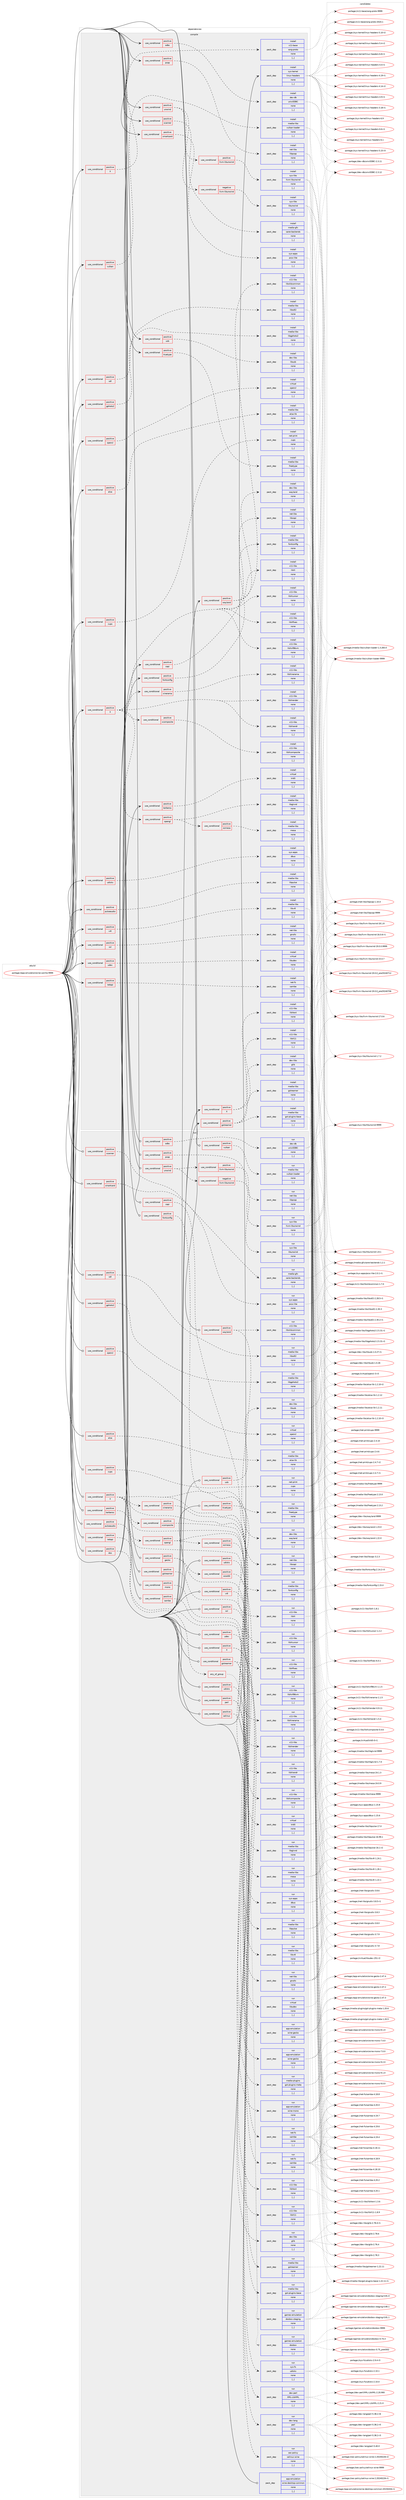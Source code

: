 digraph prolog {

# *************
# Graph options
# *************

newrank=true;
concentrate=true;
compound=true;
graph [rankdir=LR,fontname=Helvetica,fontsize=10,ranksep=1.5];#, ranksep=2.5, nodesep=0.2];
edge  [arrowhead=vee];
node  [fontname=Helvetica,fontsize=10];

# **********
# The ebuild
# **********

subgraph cluster_leftcol {
color=gray;
label=<<i>ebuild</i>>;
id [label="portage://app-emulation/wine-vanilla-9999", color=red, width=4, href="../app-emulation/wine-vanilla-9999.svg"];
}

# ****************
# The dependencies
# ****************

subgraph cluster_midcol {
color=gray;
label=<<i>dependencies</i>>;
subgraph cluster_compile {
fillcolor="#eeeeee";
style=filled;
label=<<i>compile</i>>;
subgraph cond9950 {
dependency34366 [label=<<TABLE BORDER="0" CELLBORDER="1" CELLSPACING="0" CELLPADDING="4"><TR><TD ROWSPAN="3" CELLPADDING="10">use_conditional</TD></TR><TR><TD>positive</TD></TR><TR><TD>X</TD></TR></TABLE>>, shape=none, color=red];
subgraph pack24067 {
dependency34367 [label=<<TABLE BORDER="0" CELLBORDER="1" CELLSPACING="0" CELLPADDING="4" WIDTH="220"><TR><TD ROWSPAN="6" CELLPADDING="30">pack_dep</TD></TR><TR><TD WIDTH="110">install</TD></TR><TR><TD>x11-base</TD></TR><TR><TD>xorg-proto</TD></TR><TR><TD>none</TD></TR><TR><TD>[,,]</TD></TR></TABLE>>, shape=none, color=blue];
}
dependency34366:e -> dependency34367:w [weight=20,style="dashed",arrowhead="vee"];
}
id:e -> dependency34366:w [weight=20,style="solid",arrowhead="vee"];
subgraph cond9951 {
dependency34368 [label=<<TABLE BORDER="0" CELLBORDER="1" CELLSPACING="0" CELLPADDING="4"><TR><TD ROWSPAN="3" CELLPADDING="10">use_conditional</TD></TR><TR><TD>positive</TD></TR><TR><TD>X</TD></TR></TABLE>>, shape=none, color=red];
subgraph pack24068 {
dependency34369 [label=<<TABLE BORDER="0" CELLBORDER="1" CELLSPACING="0" CELLPADDING="4" WIDTH="220"><TR><TD ROWSPAN="6" CELLPADDING="30">pack_dep</TD></TR><TR><TD WIDTH="110">install</TD></TR><TR><TD>x11-libs</TD></TR><TR><TD>libX11</TD></TR><TR><TD>none</TD></TR><TR><TD>[,,]</TD></TR></TABLE>>, shape=none, color=blue];
}
dependency34368:e -> dependency34369:w [weight=20,style="dashed",arrowhead="vee"];
subgraph pack24069 {
dependency34370 [label=<<TABLE BORDER="0" CELLBORDER="1" CELLSPACING="0" CELLPADDING="4" WIDTH="220"><TR><TD ROWSPAN="6" CELLPADDING="30">pack_dep</TD></TR><TR><TD WIDTH="110">install</TD></TR><TR><TD>x11-libs</TD></TR><TR><TD>libXext</TD></TR><TR><TD>none</TD></TR><TR><TD>[,,]</TD></TR></TABLE>>, shape=none, color=blue];
}
dependency34368:e -> dependency34370:w [weight=20,style="dashed",arrowhead="vee"];
}
id:e -> dependency34368:w [weight=20,style="solid",arrowhead="vee"];
subgraph cond9952 {
dependency34371 [label=<<TABLE BORDER="0" CELLBORDER="1" CELLSPACING="0" CELLPADDING="4"><TR><TD ROWSPAN="3" CELLPADDING="10">use_conditional</TD></TR><TR><TD>positive</TD></TR><TR><TD>X</TD></TR></TABLE>>, shape=none, color=red];
subgraph pack24070 {
dependency34372 [label=<<TABLE BORDER="0" CELLBORDER="1" CELLSPACING="0" CELLPADDING="4" WIDTH="220"><TR><TD ROWSPAN="6" CELLPADDING="30">pack_dep</TD></TR><TR><TD WIDTH="110">install</TD></TR><TR><TD>x11-libs</TD></TR><TR><TD>libXcursor</TD></TR><TR><TD>none</TD></TR><TR><TD>[,,]</TD></TR></TABLE>>, shape=none, color=blue];
}
dependency34371:e -> dependency34372:w [weight=20,style="dashed",arrowhead="vee"];
subgraph pack24071 {
dependency34373 [label=<<TABLE BORDER="0" CELLBORDER="1" CELLSPACING="0" CELLPADDING="4" WIDTH="220"><TR><TD ROWSPAN="6" CELLPADDING="30">pack_dep</TD></TR><TR><TD WIDTH="110">install</TD></TR><TR><TD>x11-libs</TD></TR><TR><TD>libXfixes</TD></TR><TR><TD>none</TD></TR><TR><TD>[,,]</TD></TR></TABLE>>, shape=none, color=blue];
}
dependency34371:e -> dependency34373:w [weight=20,style="dashed",arrowhead="vee"];
subgraph pack24072 {
dependency34374 [label=<<TABLE BORDER="0" CELLBORDER="1" CELLSPACING="0" CELLPADDING="4" WIDTH="220"><TR><TD ROWSPAN="6" CELLPADDING="30">pack_dep</TD></TR><TR><TD WIDTH="110">install</TD></TR><TR><TD>x11-libs</TD></TR><TR><TD>libXi</TD></TR><TR><TD>none</TD></TR><TR><TD>[,,]</TD></TR></TABLE>>, shape=none, color=blue];
}
dependency34371:e -> dependency34374:w [weight=20,style="dashed",arrowhead="vee"];
subgraph pack24073 {
dependency34375 [label=<<TABLE BORDER="0" CELLBORDER="1" CELLSPACING="0" CELLPADDING="4" WIDTH="220"><TR><TD ROWSPAN="6" CELLPADDING="30">pack_dep</TD></TR><TR><TD WIDTH="110">install</TD></TR><TR><TD>x11-libs</TD></TR><TR><TD>libXrandr</TD></TR><TR><TD>none</TD></TR><TR><TD>[,,]</TD></TR></TABLE>>, shape=none, color=blue];
}
dependency34371:e -> dependency34375:w [weight=20,style="dashed",arrowhead="vee"];
subgraph pack24074 {
dependency34376 [label=<<TABLE BORDER="0" CELLBORDER="1" CELLSPACING="0" CELLPADDING="4" WIDTH="220"><TR><TD ROWSPAN="6" CELLPADDING="30">pack_dep</TD></TR><TR><TD WIDTH="110">install</TD></TR><TR><TD>x11-libs</TD></TR><TR><TD>libXrender</TD></TR><TR><TD>none</TD></TR><TR><TD>[,,]</TD></TR></TABLE>>, shape=none, color=blue];
}
dependency34371:e -> dependency34376:w [weight=20,style="dashed",arrowhead="vee"];
subgraph pack24075 {
dependency34377 [label=<<TABLE BORDER="0" CELLBORDER="1" CELLSPACING="0" CELLPADDING="4" WIDTH="220"><TR><TD ROWSPAN="6" CELLPADDING="30">pack_dep</TD></TR><TR><TD WIDTH="110">install</TD></TR><TR><TD>x11-libs</TD></TR><TR><TD>libXxf86vm</TD></TR><TR><TD>none</TD></TR><TR><TD>[,,]</TD></TR></TABLE>>, shape=none, color=blue];
}
dependency34371:e -> dependency34377:w [weight=20,style="dashed",arrowhead="vee"];
subgraph cond9953 {
dependency34378 [label=<<TABLE BORDER="0" CELLBORDER="1" CELLSPACING="0" CELLPADDING="4"><TR><TD ROWSPAN="3" CELLPADDING="10">use_conditional</TD></TR><TR><TD>positive</TD></TR><TR><TD>opengl</TD></TR></TABLE>>, shape=none, color=red];
subgraph pack24076 {
dependency34379 [label=<<TABLE BORDER="0" CELLBORDER="1" CELLSPACING="0" CELLPADDING="4" WIDTH="220"><TR><TD ROWSPAN="6" CELLPADDING="30">pack_dep</TD></TR><TR><TD WIDTH="110">install</TD></TR><TR><TD>media-libs</TD></TR><TR><TD>libglvnd</TD></TR><TR><TD>none</TD></TR><TR><TD>[,,]</TD></TR></TABLE>>, shape=none, color=blue];
}
dependency34378:e -> dependency34379:w [weight=20,style="dashed",arrowhead="vee"];
subgraph cond9954 {
dependency34380 [label=<<TABLE BORDER="0" CELLBORDER="1" CELLSPACING="0" CELLPADDING="4"><TR><TD ROWSPAN="3" CELLPADDING="10">use_conditional</TD></TR><TR><TD>positive</TD></TR><TR><TD>osmesa</TD></TR></TABLE>>, shape=none, color=red];
subgraph pack24077 {
dependency34381 [label=<<TABLE BORDER="0" CELLBORDER="1" CELLSPACING="0" CELLPADDING="4" WIDTH="220"><TR><TD ROWSPAN="6" CELLPADDING="30">pack_dep</TD></TR><TR><TD WIDTH="110">install</TD></TR><TR><TD>media-libs</TD></TR><TR><TD>mesa</TD></TR><TR><TD>none</TD></TR><TR><TD>[,,]</TD></TR></TABLE>>, shape=none, color=blue];
}
dependency34380:e -> dependency34381:w [weight=20,style="dashed",arrowhead="vee"];
}
dependency34378:e -> dependency34380:w [weight=20,style="dashed",arrowhead="vee"];
}
dependency34371:e -> dependency34378:w [weight=20,style="dashed",arrowhead="vee"];
subgraph cond9955 {
dependency34382 [label=<<TABLE BORDER="0" CELLBORDER="1" CELLSPACING="0" CELLPADDING="4"><TR><TD ROWSPAN="3" CELLPADDING="10">use_conditional</TD></TR><TR><TD>positive</TD></TR><TR><TD>xcomposite</TD></TR></TABLE>>, shape=none, color=red];
subgraph pack24078 {
dependency34383 [label=<<TABLE BORDER="0" CELLBORDER="1" CELLSPACING="0" CELLPADDING="4" WIDTH="220"><TR><TD ROWSPAN="6" CELLPADDING="30">pack_dep</TD></TR><TR><TD WIDTH="110">install</TD></TR><TR><TD>x11-libs</TD></TR><TR><TD>libXcomposite</TD></TR><TR><TD>none</TD></TR><TR><TD>[,,]</TD></TR></TABLE>>, shape=none, color=blue];
}
dependency34382:e -> dependency34383:w [weight=20,style="dashed",arrowhead="vee"];
}
dependency34371:e -> dependency34382:w [weight=20,style="dashed",arrowhead="vee"];
subgraph cond9956 {
dependency34384 [label=<<TABLE BORDER="0" CELLBORDER="1" CELLSPACING="0" CELLPADDING="4"><TR><TD ROWSPAN="3" CELLPADDING="10">use_conditional</TD></TR><TR><TD>positive</TD></TR><TR><TD>xinerama</TD></TR></TABLE>>, shape=none, color=red];
subgraph pack24079 {
dependency34385 [label=<<TABLE BORDER="0" CELLBORDER="1" CELLSPACING="0" CELLPADDING="4" WIDTH="220"><TR><TD ROWSPAN="6" CELLPADDING="30">pack_dep</TD></TR><TR><TD WIDTH="110">install</TD></TR><TR><TD>x11-libs</TD></TR><TR><TD>libXinerama</TD></TR><TR><TD>none</TD></TR><TR><TD>[,,]</TD></TR></TABLE>>, shape=none, color=blue];
}
dependency34384:e -> dependency34385:w [weight=20,style="dashed",arrowhead="vee"];
}
dependency34371:e -> dependency34384:w [weight=20,style="dashed",arrowhead="vee"];
}
id:e -> dependency34371:w [weight=20,style="solid",arrowhead="vee"];
subgraph cond9957 {
dependency34386 [label=<<TABLE BORDER="0" CELLBORDER="1" CELLSPACING="0" CELLPADDING="4"><TR><TD ROWSPAN="3" CELLPADDING="10">use_conditional</TD></TR><TR><TD>positive</TD></TR><TR><TD>alsa</TD></TR></TABLE>>, shape=none, color=red];
subgraph pack24080 {
dependency34387 [label=<<TABLE BORDER="0" CELLBORDER="1" CELLSPACING="0" CELLPADDING="4" WIDTH="220"><TR><TD ROWSPAN="6" CELLPADDING="30">pack_dep</TD></TR><TR><TD WIDTH="110">install</TD></TR><TR><TD>media-libs</TD></TR><TR><TD>alsa-lib</TD></TR><TR><TD>none</TD></TR><TR><TD>[,,]</TD></TR></TABLE>>, shape=none, color=blue];
}
dependency34386:e -> dependency34387:w [weight=20,style="dashed",arrowhead="vee"];
}
id:e -> dependency34386:w [weight=20,style="solid",arrowhead="vee"];
subgraph cond9958 {
dependency34388 [label=<<TABLE BORDER="0" CELLBORDER="1" CELLSPACING="0" CELLPADDING="4"><TR><TD ROWSPAN="3" CELLPADDING="10">use_conditional</TD></TR><TR><TD>positive</TD></TR><TR><TD>capi</TD></TR></TABLE>>, shape=none, color=red];
subgraph pack24081 {
dependency34389 [label=<<TABLE BORDER="0" CELLBORDER="1" CELLSPACING="0" CELLPADDING="4" WIDTH="220"><TR><TD ROWSPAN="6" CELLPADDING="30">pack_dep</TD></TR><TR><TD WIDTH="110">install</TD></TR><TR><TD>net-libs</TD></TR><TR><TD>libcapi</TD></TR><TR><TD>none</TD></TR><TR><TD>[,,]</TD></TR></TABLE>>, shape=none, color=blue];
}
dependency34388:e -> dependency34389:w [weight=20,style="dashed",arrowhead="vee"];
}
id:e -> dependency34388:w [weight=20,style="solid",arrowhead="vee"];
subgraph cond9959 {
dependency34390 [label=<<TABLE BORDER="0" CELLBORDER="1" CELLSPACING="0" CELLPADDING="4"><TR><TD ROWSPAN="3" CELLPADDING="10">use_conditional</TD></TR><TR><TD>positive</TD></TR><TR><TD>cups</TD></TR></TABLE>>, shape=none, color=red];
subgraph pack24082 {
dependency34391 [label=<<TABLE BORDER="0" CELLBORDER="1" CELLSPACING="0" CELLPADDING="4" WIDTH="220"><TR><TD ROWSPAN="6" CELLPADDING="30">pack_dep</TD></TR><TR><TD WIDTH="110">install</TD></TR><TR><TD>net-print</TD></TR><TR><TD>cups</TD></TR><TR><TD>none</TD></TR><TR><TD>[,,]</TD></TR></TABLE>>, shape=none, color=blue];
}
dependency34390:e -> dependency34391:w [weight=20,style="dashed",arrowhead="vee"];
}
id:e -> dependency34390:w [weight=20,style="solid",arrowhead="vee"];
subgraph cond9960 {
dependency34392 [label=<<TABLE BORDER="0" CELLBORDER="1" CELLSPACING="0" CELLPADDING="4"><TR><TD ROWSPAN="3" CELLPADDING="10">use_conditional</TD></TR><TR><TD>positive</TD></TR><TR><TD>fontconfig</TD></TR></TABLE>>, shape=none, color=red];
subgraph pack24083 {
dependency34393 [label=<<TABLE BORDER="0" CELLBORDER="1" CELLSPACING="0" CELLPADDING="4" WIDTH="220"><TR><TD ROWSPAN="6" CELLPADDING="30">pack_dep</TD></TR><TR><TD WIDTH="110">install</TD></TR><TR><TD>media-libs</TD></TR><TR><TD>fontconfig</TD></TR><TR><TD>none</TD></TR><TR><TD>[,,]</TD></TR></TABLE>>, shape=none, color=blue];
}
dependency34392:e -> dependency34393:w [weight=20,style="dashed",arrowhead="vee"];
}
id:e -> dependency34392:w [weight=20,style="solid",arrowhead="vee"];
subgraph cond9961 {
dependency34394 [label=<<TABLE BORDER="0" CELLBORDER="1" CELLSPACING="0" CELLPADDING="4"><TR><TD ROWSPAN="3" CELLPADDING="10">use_conditional</TD></TR><TR><TD>positive</TD></TR><TR><TD>gphoto2</TD></TR></TABLE>>, shape=none, color=red];
subgraph pack24084 {
dependency34395 [label=<<TABLE BORDER="0" CELLBORDER="1" CELLSPACING="0" CELLPADDING="4" WIDTH="220"><TR><TD ROWSPAN="6" CELLPADDING="30">pack_dep</TD></TR><TR><TD WIDTH="110">install</TD></TR><TR><TD>media-libs</TD></TR><TR><TD>libgphoto2</TD></TR><TR><TD>none</TD></TR><TR><TD>[,,]</TD></TR></TABLE>>, shape=none, color=blue];
}
dependency34394:e -> dependency34395:w [weight=20,style="dashed",arrowhead="vee"];
}
id:e -> dependency34394:w [weight=20,style="solid",arrowhead="vee"];
subgraph cond9962 {
dependency34396 [label=<<TABLE BORDER="0" CELLBORDER="1" CELLSPACING="0" CELLPADDING="4"><TR><TD ROWSPAN="3" CELLPADDING="10">use_conditional</TD></TR><TR><TD>positive</TD></TR><TR><TD>gstreamer</TD></TR></TABLE>>, shape=none, color=red];
subgraph pack24085 {
dependency34397 [label=<<TABLE BORDER="0" CELLBORDER="1" CELLSPACING="0" CELLPADDING="4" WIDTH="220"><TR><TD ROWSPAN="6" CELLPADDING="30">pack_dep</TD></TR><TR><TD WIDTH="110">install</TD></TR><TR><TD>dev-libs</TD></TR><TR><TD>glib</TD></TR><TR><TD>none</TD></TR><TR><TD>[,,]</TD></TR></TABLE>>, shape=none, color=blue];
}
dependency34396:e -> dependency34397:w [weight=20,style="dashed",arrowhead="vee"];
subgraph pack24086 {
dependency34398 [label=<<TABLE BORDER="0" CELLBORDER="1" CELLSPACING="0" CELLPADDING="4" WIDTH="220"><TR><TD ROWSPAN="6" CELLPADDING="30">pack_dep</TD></TR><TR><TD WIDTH="110">install</TD></TR><TR><TD>media-libs</TD></TR><TR><TD>gst-plugins-base</TD></TR><TR><TD>none</TD></TR><TR><TD>[,,]</TD></TR></TABLE>>, shape=none, color=blue];
}
dependency34396:e -> dependency34398:w [weight=20,style="dashed",arrowhead="vee"];
subgraph pack24087 {
dependency34399 [label=<<TABLE BORDER="0" CELLBORDER="1" CELLSPACING="0" CELLPADDING="4" WIDTH="220"><TR><TD ROWSPAN="6" CELLPADDING="30">pack_dep</TD></TR><TR><TD WIDTH="110">install</TD></TR><TR><TD>media-libs</TD></TR><TR><TD>gstreamer</TD></TR><TR><TD>none</TD></TR><TR><TD>[,,]</TD></TR></TABLE>>, shape=none, color=blue];
}
dependency34396:e -> dependency34399:w [weight=20,style="dashed",arrowhead="vee"];
}
id:e -> dependency34396:w [weight=20,style="solid",arrowhead="vee"];
subgraph cond9963 {
dependency34400 [label=<<TABLE BORDER="0" CELLBORDER="1" CELLSPACING="0" CELLPADDING="4"><TR><TD ROWSPAN="3" CELLPADDING="10">use_conditional</TD></TR><TR><TD>positive</TD></TR><TR><TD>kerberos</TD></TR></TABLE>>, shape=none, color=red];
subgraph pack24088 {
dependency34401 [label=<<TABLE BORDER="0" CELLBORDER="1" CELLSPACING="0" CELLPADDING="4" WIDTH="220"><TR><TD ROWSPAN="6" CELLPADDING="30">pack_dep</TD></TR><TR><TD WIDTH="110">install</TD></TR><TR><TD>virtual</TD></TR><TR><TD>krb5</TD></TR><TR><TD>none</TD></TR><TR><TD>[,,]</TD></TR></TABLE>>, shape=none, color=blue];
}
dependency34400:e -> dependency34401:w [weight=20,style="dashed",arrowhead="vee"];
}
id:e -> dependency34400:w [weight=20,style="solid",arrowhead="vee"];
subgraph cond9964 {
dependency34402 [label=<<TABLE BORDER="0" CELLBORDER="1" CELLSPACING="0" CELLPADDING="4"><TR><TD ROWSPAN="3" CELLPADDING="10">use_conditional</TD></TR><TR><TD>positive</TD></TR><TR><TD>netapi</TD></TR></TABLE>>, shape=none, color=red];
subgraph pack24089 {
dependency34403 [label=<<TABLE BORDER="0" CELLBORDER="1" CELLSPACING="0" CELLPADDING="4" WIDTH="220"><TR><TD ROWSPAN="6" CELLPADDING="30">pack_dep</TD></TR><TR><TD WIDTH="110">install</TD></TR><TR><TD>net-fs</TD></TR><TR><TD>samba</TD></TR><TR><TD>none</TD></TR><TR><TD>[,,]</TD></TR></TABLE>>, shape=none, color=blue];
}
dependency34402:e -> dependency34403:w [weight=20,style="dashed",arrowhead="vee"];
}
id:e -> dependency34402:w [weight=20,style="solid",arrowhead="vee"];
subgraph cond9965 {
dependency34404 [label=<<TABLE BORDER="0" CELLBORDER="1" CELLSPACING="0" CELLPADDING="4"><TR><TD ROWSPAN="3" CELLPADDING="10">use_conditional</TD></TR><TR><TD>positive</TD></TR><TR><TD>odbc</TD></TR></TABLE>>, shape=none, color=red];
subgraph pack24090 {
dependency34405 [label=<<TABLE BORDER="0" CELLBORDER="1" CELLSPACING="0" CELLPADDING="4" WIDTH="220"><TR><TD ROWSPAN="6" CELLPADDING="30">pack_dep</TD></TR><TR><TD WIDTH="110">install</TD></TR><TR><TD>dev-db</TD></TR><TR><TD>unixODBC</TD></TR><TR><TD>none</TD></TR><TR><TD>[,,]</TD></TR></TABLE>>, shape=none, color=blue];
}
dependency34404:e -> dependency34405:w [weight=20,style="dashed",arrowhead="vee"];
}
id:e -> dependency34404:w [weight=20,style="solid",arrowhead="vee"];
subgraph cond9966 {
dependency34406 [label=<<TABLE BORDER="0" CELLBORDER="1" CELLSPACING="0" CELLPADDING="4"><TR><TD ROWSPAN="3" CELLPADDING="10">use_conditional</TD></TR><TR><TD>positive</TD></TR><TR><TD>opencl</TD></TR></TABLE>>, shape=none, color=red];
subgraph pack24091 {
dependency34407 [label=<<TABLE BORDER="0" CELLBORDER="1" CELLSPACING="0" CELLPADDING="4" WIDTH="220"><TR><TD ROWSPAN="6" CELLPADDING="30">pack_dep</TD></TR><TR><TD WIDTH="110">install</TD></TR><TR><TD>virtual</TD></TR><TR><TD>opencl</TD></TR><TR><TD>none</TD></TR><TR><TD>[,,]</TD></TR></TABLE>>, shape=none, color=blue];
}
dependency34406:e -> dependency34407:w [weight=20,style="dashed",arrowhead="vee"];
}
id:e -> dependency34406:w [weight=20,style="solid",arrowhead="vee"];
subgraph cond9967 {
dependency34408 [label=<<TABLE BORDER="0" CELLBORDER="1" CELLSPACING="0" CELLPADDING="4"><TR><TD ROWSPAN="3" CELLPADDING="10">use_conditional</TD></TR><TR><TD>positive</TD></TR><TR><TD>pcap</TD></TR></TABLE>>, shape=none, color=red];
subgraph pack24092 {
dependency34409 [label=<<TABLE BORDER="0" CELLBORDER="1" CELLSPACING="0" CELLPADDING="4" WIDTH="220"><TR><TD ROWSPAN="6" CELLPADDING="30">pack_dep</TD></TR><TR><TD WIDTH="110">install</TD></TR><TR><TD>net-libs</TD></TR><TR><TD>libpcap</TD></TR><TR><TD>none</TD></TR><TR><TD>[,,]</TD></TR></TABLE>>, shape=none, color=blue];
}
dependency34408:e -> dependency34409:w [weight=20,style="dashed",arrowhead="vee"];
}
id:e -> dependency34408:w [weight=20,style="solid",arrowhead="vee"];
subgraph cond9968 {
dependency34410 [label=<<TABLE BORDER="0" CELLBORDER="1" CELLSPACING="0" CELLPADDING="4"><TR><TD ROWSPAN="3" CELLPADDING="10">use_conditional</TD></TR><TR><TD>positive</TD></TR><TR><TD>pulseaudio</TD></TR></TABLE>>, shape=none, color=red];
subgraph pack24093 {
dependency34411 [label=<<TABLE BORDER="0" CELLBORDER="1" CELLSPACING="0" CELLPADDING="4" WIDTH="220"><TR><TD ROWSPAN="6" CELLPADDING="30">pack_dep</TD></TR><TR><TD WIDTH="110">install</TD></TR><TR><TD>media-libs</TD></TR><TR><TD>libpulse</TD></TR><TR><TD>none</TD></TR><TR><TD>[,,]</TD></TR></TABLE>>, shape=none, color=blue];
}
dependency34410:e -> dependency34411:w [weight=20,style="dashed",arrowhead="vee"];
}
id:e -> dependency34410:w [weight=20,style="solid",arrowhead="vee"];
subgraph cond9969 {
dependency34412 [label=<<TABLE BORDER="0" CELLBORDER="1" CELLSPACING="0" CELLPADDING="4"><TR><TD ROWSPAN="3" CELLPADDING="10">use_conditional</TD></TR><TR><TD>positive</TD></TR><TR><TD>scanner</TD></TR></TABLE>>, shape=none, color=red];
subgraph pack24094 {
dependency34413 [label=<<TABLE BORDER="0" CELLBORDER="1" CELLSPACING="0" CELLPADDING="4" WIDTH="220"><TR><TD ROWSPAN="6" CELLPADDING="30">pack_dep</TD></TR><TR><TD WIDTH="110">install</TD></TR><TR><TD>media-gfx</TD></TR><TR><TD>sane-backends</TD></TR><TR><TD>none</TD></TR><TR><TD>[,,]</TD></TR></TABLE>>, shape=none, color=blue];
}
dependency34412:e -> dependency34413:w [weight=20,style="dashed",arrowhead="vee"];
}
id:e -> dependency34412:w [weight=20,style="solid",arrowhead="vee"];
subgraph cond9970 {
dependency34414 [label=<<TABLE BORDER="0" CELLBORDER="1" CELLSPACING="0" CELLPADDING="4"><TR><TD ROWSPAN="3" CELLPADDING="10">use_conditional</TD></TR><TR><TD>positive</TD></TR><TR><TD>sdl</TD></TR></TABLE>>, shape=none, color=red];
subgraph pack24095 {
dependency34415 [label=<<TABLE BORDER="0" CELLBORDER="1" CELLSPACING="0" CELLPADDING="4" WIDTH="220"><TR><TD ROWSPAN="6" CELLPADDING="30">pack_dep</TD></TR><TR><TD WIDTH="110">install</TD></TR><TR><TD>media-libs</TD></TR><TR><TD>libsdl2</TD></TR><TR><TD>none</TD></TR><TR><TD>[,,]</TD></TR></TABLE>>, shape=none, color=blue];
}
dependency34414:e -> dependency34415:w [weight=20,style="dashed",arrowhead="vee"];
}
id:e -> dependency34414:w [weight=20,style="solid",arrowhead="vee"];
subgraph cond9971 {
dependency34416 [label=<<TABLE BORDER="0" CELLBORDER="1" CELLSPACING="0" CELLPADDING="4"><TR><TD ROWSPAN="3" CELLPADDING="10">use_conditional</TD></TR><TR><TD>positive</TD></TR><TR><TD>smartcard</TD></TR></TABLE>>, shape=none, color=red];
subgraph pack24096 {
dependency34417 [label=<<TABLE BORDER="0" CELLBORDER="1" CELLSPACING="0" CELLPADDING="4" WIDTH="220"><TR><TD ROWSPAN="6" CELLPADDING="30">pack_dep</TD></TR><TR><TD WIDTH="110">install</TD></TR><TR><TD>sys-apps</TD></TR><TR><TD>pcsc-lite</TD></TR><TR><TD>none</TD></TR><TR><TD>[,,]</TD></TR></TABLE>>, shape=none, color=blue];
}
dependency34416:e -> dependency34417:w [weight=20,style="dashed",arrowhead="vee"];
}
id:e -> dependency34416:w [weight=20,style="solid",arrowhead="vee"];
subgraph cond9972 {
dependency34418 [label=<<TABLE BORDER="0" CELLBORDER="1" CELLSPACING="0" CELLPADDING="4"><TR><TD ROWSPAN="3" CELLPADDING="10">use_conditional</TD></TR><TR><TD>positive</TD></TR><TR><TD>ssl</TD></TR></TABLE>>, shape=none, color=red];
subgraph pack24097 {
dependency34419 [label=<<TABLE BORDER="0" CELLBORDER="1" CELLSPACING="0" CELLPADDING="4" WIDTH="220"><TR><TD ROWSPAN="6" CELLPADDING="30">pack_dep</TD></TR><TR><TD WIDTH="110">install</TD></TR><TR><TD>net-libs</TD></TR><TR><TD>gnutls</TD></TR><TR><TD>none</TD></TR><TR><TD>[,,]</TD></TR></TABLE>>, shape=none, color=blue];
}
dependency34418:e -> dependency34419:w [weight=20,style="dashed",arrowhead="vee"];
}
id:e -> dependency34418:w [weight=20,style="solid",arrowhead="vee"];
subgraph cond9973 {
dependency34420 [label=<<TABLE BORDER="0" CELLBORDER="1" CELLSPACING="0" CELLPADDING="4"><TR><TD ROWSPAN="3" CELLPADDING="10">use_conditional</TD></TR><TR><TD>positive</TD></TR><TR><TD>truetype</TD></TR></TABLE>>, shape=none, color=red];
subgraph pack24098 {
dependency34421 [label=<<TABLE BORDER="0" CELLBORDER="1" CELLSPACING="0" CELLPADDING="4" WIDTH="220"><TR><TD ROWSPAN="6" CELLPADDING="30">pack_dep</TD></TR><TR><TD WIDTH="110">install</TD></TR><TR><TD>media-libs</TD></TR><TR><TD>freetype</TD></TR><TR><TD>none</TD></TR><TR><TD>[,,]</TD></TR></TABLE>>, shape=none, color=blue];
}
dependency34420:e -> dependency34421:w [weight=20,style="dashed",arrowhead="vee"];
}
id:e -> dependency34420:w [weight=20,style="solid",arrowhead="vee"];
subgraph cond9974 {
dependency34422 [label=<<TABLE BORDER="0" CELLBORDER="1" CELLSPACING="0" CELLPADDING="4"><TR><TD ROWSPAN="3" CELLPADDING="10">use_conditional</TD></TR><TR><TD>positive</TD></TR><TR><TD>udev</TD></TR></TABLE>>, shape=none, color=red];
subgraph pack24099 {
dependency34423 [label=<<TABLE BORDER="0" CELLBORDER="1" CELLSPACING="0" CELLPADDING="4" WIDTH="220"><TR><TD ROWSPAN="6" CELLPADDING="30">pack_dep</TD></TR><TR><TD WIDTH="110">install</TD></TR><TR><TD>virtual</TD></TR><TR><TD>libudev</TD></TR><TR><TD>none</TD></TR><TR><TD>[,,]</TD></TR></TABLE>>, shape=none, color=blue];
}
dependency34422:e -> dependency34423:w [weight=20,style="dashed",arrowhead="vee"];
}
id:e -> dependency34422:w [weight=20,style="solid",arrowhead="vee"];
subgraph cond9975 {
dependency34424 [label=<<TABLE BORDER="0" CELLBORDER="1" CELLSPACING="0" CELLPADDING="4"><TR><TD ROWSPAN="3" CELLPADDING="10">use_conditional</TD></TR><TR><TD>positive</TD></TR><TR><TD>udisks</TD></TR></TABLE>>, shape=none, color=red];
subgraph pack24100 {
dependency34425 [label=<<TABLE BORDER="0" CELLBORDER="1" CELLSPACING="0" CELLPADDING="4" WIDTH="220"><TR><TD ROWSPAN="6" CELLPADDING="30">pack_dep</TD></TR><TR><TD WIDTH="110">install</TD></TR><TR><TD>sys-apps</TD></TR><TR><TD>dbus</TD></TR><TR><TD>none</TD></TR><TR><TD>[,,]</TD></TR></TABLE>>, shape=none, color=blue];
}
dependency34424:e -> dependency34425:w [weight=20,style="dashed",arrowhead="vee"];
}
id:e -> dependency34424:w [weight=20,style="solid",arrowhead="vee"];
subgraph cond9976 {
dependency34426 [label=<<TABLE BORDER="0" CELLBORDER="1" CELLSPACING="0" CELLPADDING="4"><TR><TD ROWSPAN="3" CELLPADDING="10">use_conditional</TD></TR><TR><TD>positive</TD></TR><TR><TD>unwind</TD></TR></TABLE>>, shape=none, color=red];
subgraph cond9977 {
dependency34427 [label=<<TABLE BORDER="0" CELLBORDER="1" CELLSPACING="0" CELLPADDING="4"><TR><TD ROWSPAN="3" CELLPADDING="10">use_conditional</TD></TR><TR><TD>positive</TD></TR><TR><TD>llvm-libunwind</TD></TR></TABLE>>, shape=none, color=red];
subgraph pack24101 {
dependency34428 [label=<<TABLE BORDER="0" CELLBORDER="1" CELLSPACING="0" CELLPADDING="4" WIDTH="220"><TR><TD ROWSPAN="6" CELLPADDING="30">pack_dep</TD></TR><TR><TD WIDTH="110">install</TD></TR><TR><TD>sys-libs</TD></TR><TR><TD>llvm-libunwind</TD></TR><TR><TD>none</TD></TR><TR><TD>[,,]</TD></TR></TABLE>>, shape=none, color=blue];
}
dependency34427:e -> dependency34428:w [weight=20,style="dashed",arrowhead="vee"];
}
dependency34426:e -> dependency34427:w [weight=20,style="dashed",arrowhead="vee"];
subgraph cond9978 {
dependency34429 [label=<<TABLE BORDER="0" CELLBORDER="1" CELLSPACING="0" CELLPADDING="4"><TR><TD ROWSPAN="3" CELLPADDING="10">use_conditional</TD></TR><TR><TD>negative</TD></TR><TR><TD>llvm-libunwind</TD></TR></TABLE>>, shape=none, color=red];
subgraph pack24102 {
dependency34430 [label=<<TABLE BORDER="0" CELLBORDER="1" CELLSPACING="0" CELLPADDING="4" WIDTH="220"><TR><TD ROWSPAN="6" CELLPADDING="30">pack_dep</TD></TR><TR><TD WIDTH="110">install</TD></TR><TR><TD>sys-libs</TD></TR><TR><TD>libunwind</TD></TR><TR><TD>none</TD></TR><TR><TD>[,,]</TD></TR></TABLE>>, shape=none, color=blue];
}
dependency34429:e -> dependency34430:w [weight=20,style="dashed",arrowhead="vee"];
}
dependency34426:e -> dependency34429:w [weight=20,style="dashed",arrowhead="vee"];
}
id:e -> dependency34426:w [weight=20,style="solid",arrowhead="vee"];
subgraph cond9979 {
dependency34431 [label=<<TABLE BORDER="0" CELLBORDER="1" CELLSPACING="0" CELLPADDING="4"><TR><TD ROWSPAN="3" CELLPADDING="10">use_conditional</TD></TR><TR><TD>positive</TD></TR><TR><TD>usb</TD></TR></TABLE>>, shape=none, color=red];
subgraph pack24103 {
dependency34432 [label=<<TABLE BORDER="0" CELLBORDER="1" CELLSPACING="0" CELLPADDING="4" WIDTH="220"><TR><TD ROWSPAN="6" CELLPADDING="30">pack_dep</TD></TR><TR><TD WIDTH="110">install</TD></TR><TR><TD>dev-libs</TD></TR><TR><TD>libusb</TD></TR><TR><TD>none</TD></TR><TR><TD>[,,]</TD></TR></TABLE>>, shape=none, color=blue];
}
dependency34431:e -> dependency34432:w [weight=20,style="dashed",arrowhead="vee"];
}
id:e -> dependency34431:w [weight=20,style="solid",arrowhead="vee"];
subgraph cond9980 {
dependency34433 [label=<<TABLE BORDER="0" CELLBORDER="1" CELLSPACING="0" CELLPADDING="4"><TR><TD ROWSPAN="3" CELLPADDING="10">use_conditional</TD></TR><TR><TD>positive</TD></TR><TR><TD>v4l</TD></TR></TABLE>>, shape=none, color=red];
subgraph pack24104 {
dependency34434 [label=<<TABLE BORDER="0" CELLBORDER="1" CELLSPACING="0" CELLPADDING="4" WIDTH="220"><TR><TD ROWSPAN="6" CELLPADDING="30">pack_dep</TD></TR><TR><TD WIDTH="110">install</TD></TR><TR><TD>media-libs</TD></TR><TR><TD>libv4l</TD></TR><TR><TD>none</TD></TR><TR><TD>[,,]</TD></TR></TABLE>>, shape=none, color=blue];
}
dependency34433:e -> dependency34434:w [weight=20,style="dashed",arrowhead="vee"];
}
id:e -> dependency34433:w [weight=20,style="solid",arrowhead="vee"];
subgraph cond9981 {
dependency34435 [label=<<TABLE BORDER="0" CELLBORDER="1" CELLSPACING="0" CELLPADDING="4"><TR><TD ROWSPAN="3" CELLPADDING="10">use_conditional</TD></TR><TR><TD>positive</TD></TR><TR><TD>vulkan</TD></TR></TABLE>>, shape=none, color=red];
subgraph pack24105 {
dependency34436 [label=<<TABLE BORDER="0" CELLBORDER="1" CELLSPACING="0" CELLPADDING="4" WIDTH="220"><TR><TD ROWSPAN="6" CELLPADDING="30">pack_dep</TD></TR><TR><TD WIDTH="110">install</TD></TR><TR><TD>media-libs</TD></TR><TR><TD>vulkan-loader</TD></TR><TR><TD>none</TD></TR><TR><TD>[,,]</TD></TR></TABLE>>, shape=none, color=blue];
}
dependency34435:e -> dependency34436:w [weight=20,style="dashed",arrowhead="vee"];
}
id:e -> dependency34435:w [weight=20,style="solid",arrowhead="vee"];
subgraph cond9982 {
dependency34437 [label=<<TABLE BORDER="0" CELLBORDER="1" CELLSPACING="0" CELLPADDING="4"><TR><TD ROWSPAN="3" CELLPADDING="10">use_conditional</TD></TR><TR><TD>positive</TD></TR><TR><TD>wayland</TD></TR></TABLE>>, shape=none, color=red];
subgraph pack24106 {
dependency34438 [label=<<TABLE BORDER="0" CELLBORDER="1" CELLSPACING="0" CELLPADDING="4" WIDTH="220"><TR><TD ROWSPAN="6" CELLPADDING="30">pack_dep</TD></TR><TR><TD WIDTH="110">install</TD></TR><TR><TD>dev-libs</TD></TR><TR><TD>wayland</TD></TR><TR><TD>none</TD></TR><TR><TD>[,,]</TD></TR></TABLE>>, shape=none, color=blue];
}
dependency34437:e -> dependency34438:w [weight=20,style="dashed",arrowhead="vee"];
subgraph pack24107 {
dependency34439 [label=<<TABLE BORDER="0" CELLBORDER="1" CELLSPACING="0" CELLPADDING="4" WIDTH="220"><TR><TD ROWSPAN="6" CELLPADDING="30">pack_dep</TD></TR><TR><TD WIDTH="110">install</TD></TR><TR><TD>x11-libs</TD></TR><TR><TD>libxkbcommon</TD></TR><TR><TD>none</TD></TR><TR><TD>[,,]</TD></TR></TABLE>>, shape=none, color=blue];
}
dependency34437:e -> dependency34439:w [weight=20,style="dashed",arrowhead="vee"];
}
id:e -> dependency34437:w [weight=20,style="solid",arrowhead="vee"];
subgraph pack24108 {
dependency34440 [label=<<TABLE BORDER="0" CELLBORDER="1" CELLSPACING="0" CELLPADDING="4" WIDTH="220"><TR><TD ROWSPAN="6" CELLPADDING="30">pack_dep</TD></TR><TR><TD WIDTH="110">install</TD></TR><TR><TD>sys-kernel</TD></TR><TR><TD>linux-headers</TD></TR><TR><TD>none</TD></TR><TR><TD>[,,]</TD></TR></TABLE>>, shape=none, color=blue];
}
id:e -> dependency34440:w [weight=20,style="solid",arrowhead="vee"];
}
subgraph cluster_compileandrun {
fillcolor="#eeeeee";
style=filled;
label=<<i>compile and run</i>>;
}
subgraph cluster_run {
fillcolor="#eeeeee";
style=filled;
label=<<i>run</i>>;
subgraph cond9983 {
dependency34441 [label=<<TABLE BORDER="0" CELLBORDER="1" CELLSPACING="0" CELLPADDING="4"><TR><TD ROWSPAN="3" CELLPADDING="10">use_conditional</TD></TR><TR><TD>positive</TD></TR><TR><TD>X</TD></TR></TABLE>>, shape=none, color=red];
subgraph pack24109 {
dependency34442 [label=<<TABLE BORDER="0" CELLBORDER="1" CELLSPACING="0" CELLPADDING="4" WIDTH="220"><TR><TD ROWSPAN="6" CELLPADDING="30">pack_dep</TD></TR><TR><TD WIDTH="110">run</TD></TR><TR><TD>x11-libs</TD></TR><TR><TD>libX11</TD></TR><TR><TD>none</TD></TR><TR><TD>[,,]</TD></TR></TABLE>>, shape=none, color=blue];
}
dependency34441:e -> dependency34442:w [weight=20,style="dashed",arrowhead="vee"];
subgraph pack24110 {
dependency34443 [label=<<TABLE BORDER="0" CELLBORDER="1" CELLSPACING="0" CELLPADDING="4" WIDTH="220"><TR><TD ROWSPAN="6" CELLPADDING="30">pack_dep</TD></TR><TR><TD WIDTH="110">run</TD></TR><TR><TD>x11-libs</TD></TR><TR><TD>libXext</TD></TR><TR><TD>none</TD></TR><TR><TD>[,,]</TD></TR></TABLE>>, shape=none, color=blue];
}
dependency34441:e -> dependency34443:w [weight=20,style="dashed",arrowhead="vee"];
}
id:e -> dependency34441:w [weight=20,style="solid",arrowhead="odot"];
subgraph cond9984 {
dependency34444 [label=<<TABLE BORDER="0" CELLBORDER="1" CELLSPACING="0" CELLPADDING="4"><TR><TD ROWSPAN="3" CELLPADDING="10">use_conditional</TD></TR><TR><TD>positive</TD></TR><TR><TD>X</TD></TR></TABLE>>, shape=none, color=red];
subgraph pack24111 {
dependency34445 [label=<<TABLE BORDER="0" CELLBORDER="1" CELLSPACING="0" CELLPADDING="4" WIDTH="220"><TR><TD ROWSPAN="6" CELLPADDING="30">pack_dep</TD></TR><TR><TD WIDTH="110">run</TD></TR><TR><TD>x11-libs</TD></TR><TR><TD>libXcursor</TD></TR><TR><TD>none</TD></TR><TR><TD>[,,]</TD></TR></TABLE>>, shape=none, color=blue];
}
dependency34444:e -> dependency34445:w [weight=20,style="dashed",arrowhead="vee"];
subgraph pack24112 {
dependency34446 [label=<<TABLE BORDER="0" CELLBORDER="1" CELLSPACING="0" CELLPADDING="4" WIDTH="220"><TR><TD ROWSPAN="6" CELLPADDING="30">pack_dep</TD></TR><TR><TD WIDTH="110">run</TD></TR><TR><TD>x11-libs</TD></TR><TR><TD>libXfixes</TD></TR><TR><TD>none</TD></TR><TR><TD>[,,]</TD></TR></TABLE>>, shape=none, color=blue];
}
dependency34444:e -> dependency34446:w [weight=20,style="dashed",arrowhead="vee"];
subgraph pack24113 {
dependency34447 [label=<<TABLE BORDER="0" CELLBORDER="1" CELLSPACING="0" CELLPADDING="4" WIDTH="220"><TR><TD ROWSPAN="6" CELLPADDING="30">pack_dep</TD></TR><TR><TD WIDTH="110">run</TD></TR><TR><TD>x11-libs</TD></TR><TR><TD>libXi</TD></TR><TR><TD>none</TD></TR><TR><TD>[,,]</TD></TR></TABLE>>, shape=none, color=blue];
}
dependency34444:e -> dependency34447:w [weight=20,style="dashed",arrowhead="vee"];
subgraph pack24114 {
dependency34448 [label=<<TABLE BORDER="0" CELLBORDER="1" CELLSPACING="0" CELLPADDING="4" WIDTH="220"><TR><TD ROWSPAN="6" CELLPADDING="30">pack_dep</TD></TR><TR><TD WIDTH="110">run</TD></TR><TR><TD>x11-libs</TD></TR><TR><TD>libXrandr</TD></TR><TR><TD>none</TD></TR><TR><TD>[,,]</TD></TR></TABLE>>, shape=none, color=blue];
}
dependency34444:e -> dependency34448:w [weight=20,style="dashed",arrowhead="vee"];
subgraph pack24115 {
dependency34449 [label=<<TABLE BORDER="0" CELLBORDER="1" CELLSPACING="0" CELLPADDING="4" WIDTH="220"><TR><TD ROWSPAN="6" CELLPADDING="30">pack_dep</TD></TR><TR><TD WIDTH="110">run</TD></TR><TR><TD>x11-libs</TD></TR><TR><TD>libXrender</TD></TR><TR><TD>none</TD></TR><TR><TD>[,,]</TD></TR></TABLE>>, shape=none, color=blue];
}
dependency34444:e -> dependency34449:w [weight=20,style="dashed",arrowhead="vee"];
subgraph pack24116 {
dependency34450 [label=<<TABLE BORDER="0" CELLBORDER="1" CELLSPACING="0" CELLPADDING="4" WIDTH="220"><TR><TD ROWSPAN="6" CELLPADDING="30">pack_dep</TD></TR><TR><TD WIDTH="110">run</TD></TR><TR><TD>x11-libs</TD></TR><TR><TD>libXxf86vm</TD></TR><TR><TD>none</TD></TR><TR><TD>[,,]</TD></TR></TABLE>>, shape=none, color=blue];
}
dependency34444:e -> dependency34450:w [weight=20,style="dashed",arrowhead="vee"];
subgraph cond9985 {
dependency34451 [label=<<TABLE BORDER="0" CELLBORDER="1" CELLSPACING="0" CELLPADDING="4"><TR><TD ROWSPAN="3" CELLPADDING="10">use_conditional</TD></TR><TR><TD>positive</TD></TR><TR><TD>opengl</TD></TR></TABLE>>, shape=none, color=red];
subgraph pack24117 {
dependency34452 [label=<<TABLE BORDER="0" CELLBORDER="1" CELLSPACING="0" CELLPADDING="4" WIDTH="220"><TR><TD ROWSPAN="6" CELLPADDING="30">pack_dep</TD></TR><TR><TD WIDTH="110">run</TD></TR><TR><TD>media-libs</TD></TR><TR><TD>libglvnd</TD></TR><TR><TD>none</TD></TR><TR><TD>[,,]</TD></TR></TABLE>>, shape=none, color=blue];
}
dependency34451:e -> dependency34452:w [weight=20,style="dashed",arrowhead="vee"];
subgraph cond9986 {
dependency34453 [label=<<TABLE BORDER="0" CELLBORDER="1" CELLSPACING="0" CELLPADDING="4"><TR><TD ROWSPAN="3" CELLPADDING="10">use_conditional</TD></TR><TR><TD>positive</TD></TR><TR><TD>osmesa</TD></TR></TABLE>>, shape=none, color=red];
subgraph pack24118 {
dependency34454 [label=<<TABLE BORDER="0" CELLBORDER="1" CELLSPACING="0" CELLPADDING="4" WIDTH="220"><TR><TD ROWSPAN="6" CELLPADDING="30">pack_dep</TD></TR><TR><TD WIDTH="110">run</TD></TR><TR><TD>media-libs</TD></TR><TR><TD>mesa</TD></TR><TR><TD>none</TD></TR><TR><TD>[,,]</TD></TR></TABLE>>, shape=none, color=blue];
}
dependency34453:e -> dependency34454:w [weight=20,style="dashed",arrowhead="vee"];
}
dependency34451:e -> dependency34453:w [weight=20,style="dashed",arrowhead="vee"];
}
dependency34444:e -> dependency34451:w [weight=20,style="dashed",arrowhead="vee"];
subgraph cond9987 {
dependency34455 [label=<<TABLE BORDER="0" CELLBORDER="1" CELLSPACING="0" CELLPADDING="4"><TR><TD ROWSPAN="3" CELLPADDING="10">use_conditional</TD></TR><TR><TD>positive</TD></TR><TR><TD>xcomposite</TD></TR></TABLE>>, shape=none, color=red];
subgraph pack24119 {
dependency34456 [label=<<TABLE BORDER="0" CELLBORDER="1" CELLSPACING="0" CELLPADDING="4" WIDTH="220"><TR><TD ROWSPAN="6" CELLPADDING="30">pack_dep</TD></TR><TR><TD WIDTH="110">run</TD></TR><TR><TD>x11-libs</TD></TR><TR><TD>libXcomposite</TD></TR><TR><TD>none</TD></TR><TR><TD>[,,]</TD></TR></TABLE>>, shape=none, color=blue];
}
dependency34455:e -> dependency34456:w [weight=20,style="dashed",arrowhead="vee"];
}
dependency34444:e -> dependency34455:w [weight=20,style="dashed",arrowhead="vee"];
subgraph cond9988 {
dependency34457 [label=<<TABLE BORDER="0" CELLBORDER="1" CELLSPACING="0" CELLPADDING="4"><TR><TD ROWSPAN="3" CELLPADDING="10">use_conditional</TD></TR><TR><TD>positive</TD></TR><TR><TD>xinerama</TD></TR></TABLE>>, shape=none, color=red];
subgraph pack24120 {
dependency34458 [label=<<TABLE BORDER="0" CELLBORDER="1" CELLSPACING="0" CELLPADDING="4" WIDTH="220"><TR><TD ROWSPAN="6" CELLPADDING="30">pack_dep</TD></TR><TR><TD WIDTH="110">run</TD></TR><TR><TD>x11-libs</TD></TR><TR><TD>libXinerama</TD></TR><TR><TD>none</TD></TR><TR><TD>[,,]</TD></TR></TABLE>>, shape=none, color=blue];
}
dependency34457:e -> dependency34458:w [weight=20,style="dashed",arrowhead="vee"];
}
dependency34444:e -> dependency34457:w [weight=20,style="dashed",arrowhead="vee"];
}
id:e -> dependency34444:w [weight=20,style="solid",arrowhead="odot"];
subgraph cond9989 {
dependency34459 [label=<<TABLE BORDER="0" CELLBORDER="1" CELLSPACING="0" CELLPADDING="4"><TR><TD ROWSPAN="3" CELLPADDING="10">use_conditional</TD></TR><TR><TD>positive</TD></TR><TR><TD>alsa</TD></TR></TABLE>>, shape=none, color=red];
subgraph pack24121 {
dependency34460 [label=<<TABLE BORDER="0" CELLBORDER="1" CELLSPACING="0" CELLPADDING="4" WIDTH="220"><TR><TD ROWSPAN="6" CELLPADDING="30">pack_dep</TD></TR><TR><TD WIDTH="110">run</TD></TR><TR><TD>media-libs</TD></TR><TR><TD>alsa-lib</TD></TR><TR><TD>none</TD></TR><TR><TD>[,,]</TD></TR></TABLE>>, shape=none, color=blue];
}
dependency34459:e -> dependency34460:w [weight=20,style="dashed",arrowhead="vee"];
}
id:e -> dependency34459:w [weight=20,style="solid",arrowhead="odot"];
subgraph cond9990 {
dependency34461 [label=<<TABLE BORDER="0" CELLBORDER="1" CELLSPACING="0" CELLPADDING="4"><TR><TD ROWSPAN="3" CELLPADDING="10">use_conditional</TD></TR><TR><TD>positive</TD></TR><TR><TD>capi</TD></TR></TABLE>>, shape=none, color=red];
subgraph pack24122 {
dependency34462 [label=<<TABLE BORDER="0" CELLBORDER="1" CELLSPACING="0" CELLPADDING="4" WIDTH="220"><TR><TD ROWSPAN="6" CELLPADDING="30">pack_dep</TD></TR><TR><TD WIDTH="110">run</TD></TR><TR><TD>net-libs</TD></TR><TR><TD>libcapi</TD></TR><TR><TD>none</TD></TR><TR><TD>[,,]</TD></TR></TABLE>>, shape=none, color=blue];
}
dependency34461:e -> dependency34462:w [weight=20,style="dashed",arrowhead="vee"];
}
id:e -> dependency34461:w [weight=20,style="solid",arrowhead="odot"];
subgraph cond9991 {
dependency34463 [label=<<TABLE BORDER="0" CELLBORDER="1" CELLSPACING="0" CELLPADDING="4"><TR><TD ROWSPAN="3" CELLPADDING="10">use_conditional</TD></TR><TR><TD>positive</TD></TR><TR><TD>cups</TD></TR></TABLE>>, shape=none, color=red];
subgraph pack24123 {
dependency34464 [label=<<TABLE BORDER="0" CELLBORDER="1" CELLSPACING="0" CELLPADDING="4" WIDTH="220"><TR><TD ROWSPAN="6" CELLPADDING="30">pack_dep</TD></TR><TR><TD WIDTH="110">run</TD></TR><TR><TD>net-print</TD></TR><TR><TD>cups</TD></TR><TR><TD>none</TD></TR><TR><TD>[,,]</TD></TR></TABLE>>, shape=none, color=blue];
}
dependency34463:e -> dependency34464:w [weight=20,style="dashed",arrowhead="vee"];
}
id:e -> dependency34463:w [weight=20,style="solid",arrowhead="odot"];
subgraph cond9992 {
dependency34465 [label=<<TABLE BORDER="0" CELLBORDER="1" CELLSPACING="0" CELLPADDING="4"><TR><TD ROWSPAN="3" CELLPADDING="10">use_conditional</TD></TR><TR><TD>positive</TD></TR><TR><TD>dos</TD></TR></TABLE>>, shape=none, color=red];
subgraph any290 {
dependency34466 [label=<<TABLE BORDER="0" CELLBORDER="1" CELLSPACING="0" CELLPADDING="4"><TR><TD CELLPADDING="10">any_of_group</TD></TR></TABLE>>, shape=none, color=red];subgraph pack24124 {
dependency34467 [label=<<TABLE BORDER="0" CELLBORDER="1" CELLSPACING="0" CELLPADDING="4" WIDTH="220"><TR><TD ROWSPAN="6" CELLPADDING="30">pack_dep</TD></TR><TR><TD WIDTH="110">run</TD></TR><TR><TD>games-emulation</TD></TR><TR><TD>dosbox</TD></TR><TR><TD>none</TD></TR><TR><TD>[,,]</TD></TR></TABLE>>, shape=none, color=blue];
}
dependency34466:e -> dependency34467:w [weight=20,style="dotted",arrowhead="oinv"];
subgraph pack24125 {
dependency34468 [label=<<TABLE BORDER="0" CELLBORDER="1" CELLSPACING="0" CELLPADDING="4" WIDTH="220"><TR><TD ROWSPAN="6" CELLPADDING="30">pack_dep</TD></TR><TR><TD WIDTH="110">run</TD></TR><TR><TD>games-emulation</TD></TR><TR><TD>dosbox-staging</TD></TR><TR><TD>none</TD></TR><TR><TD>[,,]</TD></TR></TABLE>>, shape=none, color=blue];
}
dependency34466:e -> dependency34468:w [weight=20,style="dotted",arrowhead="oinv"];
}
dependency34465:e -> dependency34466:w [weight=20,style="dashed",arrowhead="vee"];
}
id:e -> dependency34465:w [weight=20,style="solid",arrowhead="odot"];
subgraph cond9993 {
dependency34469 [label=<<TABLE BORDER="0" CELLBORDER="1" CELLSPACING="0" CELLPADDING="4"><TR><TD ROWSPAN="3" CELLPADDING="10">use_conditional</TD></TR><TR><TD>positive</TD></TR><TR><TD>fontconfig</TD></TR></TABLE>>, shape=none, color=red];
subgraph pack24126 {
dependency34470 [label=<<TABLE BORDER="0" CELLBORDER="1" CELLSPACING="0" CELLPADDING="4" WIDTH="220"><TR><TD ROWSPAN="6" CELLPADDING="30">pack_dep</TD></TR><TR><TD WIDTH="110">run</TD></TR><TR><TD>media-libs</TD></TR><TR><TD>fontconfig</TD></TR><TR><TD>none</TD></TR><TR><TD>[,,]</TD></TR></TABLE>>, shape=none, color=blue];
}
dependency34469:e -> dependency34470:w [weight=20,style="dashed",arrowhead="vee"];
}
id:e -> dependency34469:w [weight=20,style="solid",arrowhead="odot"];
subgraph cond9994 {
dependency34471 [label=<<TABLE BORDER="0" CELLBORDER="1" CELLSPACING="0" CELLPADDING="4"><TR><TD ROWSPAN="3" CELLPADDING="10">use_conditional</TD></TR><TR><TD>positive</TD></TR><TR><TD>gecko</TD></TR></TABLE>>, shape=none, color=red];
subgraph pack24127 {
dependency34472 [label=<<TABLE BORDER="0" CELLBORDER="1" CELLSPACING="0" CELLPADDING="4" WIDTH="220"><TR><TD ROWSPAN="6" CELLPADDING="30">pack_dep</TD></TR><TR><TD WIDTH="110">run</TD></TR><TR><TD>app-emulation</TD></TR><TR><TD>wine-gecko</TD></TR><TR><TD>none</TD></TR><TR><TD>[,,]</TD></TR></TABLE>>, shape=none, color=blue];
}
dependency34471:e -> dependency34472:w [weight=20,style="dashed",arrowhead="vee"];
subgraph cond9995 {
dependency34473 [label=<<TABLE BORDER="0" CELLBORDER="1" CELLSPACING="0" CELLPADDING="4"><TR><TD ROWSPAN="3" CELLPADDING="10">use_conditional</TD></TR><TR><TD>positive</TD></TR><TR><TD>wow64</TD></TR></TABLE>>, shape=none, color=red];
subgraph pack24128 {
dependency34474 [label=<<TABLE BORDER="0" CELLBORDER="1" CELLSPACING="0" CELLPADDING="4" WIDTH="220"><TR><TD ROWSPAN="6" CELLPADDING="30">pack_dep</TD></TR><TR><TD WIDTH="110">run</TD></TR><TR><TD>app-emulation</TD></TR><TR><TD>wine-gecko</TD></TR><TR><TD>none</TD></TR><TR><TD>[,,]</TD></TR></TABLE>>, shape=none, color=blue];
}
dependency34473:e -> dependency34474:w [weight=20,style="dashed",arrowhead="vee"];
}
dependency34471:e -> dependency34473:w [weight=20,style="dashed",arrowhead="vee"];
}
id:e -> dependency34471:w [weight=20,style="solid",arrowhead="odot"];
subgraph cond9996 {
dependency34475 [label=<<TABLE BORDER="0" CELLBORDER="1" CELLSPACING="0" CELLPADDING="4"><TR><TD ROWSPAN="3" CELLPADDING="10">use_conditional</TD></TR><TR><TD>positive</TD></TR><TR><TD>gphoto2</TD></TR></TABLE>>, shape=none, color=red];
subgraph pack24129 {
dependency34476 [label=<<TABLE BORDER="0" CELLBORDER="1" CELLSPACING="0" CELLPADDING="4" WIDTH="220"><TR><TD ROWSPAN="6" CELLPADDING="30">pack_dep</TD></TR><TR><TD WIDTH="110">run</TD></TR><TR><TD>media-libs</TD></TR><TR><TD>libgphoto2</TD></TR><TR><TD>none</TD></TR><TR><TD>[,,]</TD></TR></TABLE>>, shape=none, color=blue];
}
dependency34475:e -> dependency34476:w [weight=20,style="dashed",arrowhead="vee"];
}
id:e -> dependency34475:w [weight=20,style="solid",arrowhead="odot"];
subgraph cond9997 {
dependency34477 [label=<<TABLE BORDER="0" CELLBORDER="1" CELLSPACING="0" CELLPADDING="4"><TR><TD ROWSPAN="3" CELLPADDING="10">use_conditional</TD></TR><TR><TD>positive</TD></TR><TR><TD>gstreamer</TD></TR></TABLE>>, shape=none, color=red];
subgraph pack24130 {
dependency34478 [label=<<TABLE BORDER="0" CELLBORDER="1" CELLSPACING="0" CELLPADDING="4" WIDTH="220"><TR><TD ROWSPAN="6" CELLPADDING="30">pack_dep</TD></TR><TR><TD WIDTH="110">run</TD></TR><TR><TD>dev-libs</TD></TR><TR><TD>glib</TD></TR><TR><TD>none</TD></TR><TR><TD>[,,]</TD></TR></TABLE>>, shape=none, color=blue];
}
dependency34477:e -> dependency34478:w [weight=20,style="dashed",arrowhead="vee"];
subgraph pack24131 {
dependency34479 [label=<<TABLE BORDER="0" CELLBORDER="1" CELLSPACING="0" CELLPADDING="4" WIDTH="220"><TR><TD ROWSPAN="6" CELLPADDING="30">pack_dep</TD></TR><TR><TD WIDTH="110">run</TD></TR><TR><TD>media-libs</TD></TR><TR><TD>gst-plugins-base</TD></TR><TR><TD>none</TD></TR><TR><TD>[,,]</TD></TR></TABLE>>, shape=none, color=blue];
}
dependency34477:e -> dependency34479:w [weight=20,style="dashed",arrowhead="vee"];
subgraph pack24132 {
dependency34480 [label=<<TABLE BORDER="0" CELLBORDER="1" CELLSPACING="0" CELLPADDING="4" WIDTH="220"><TR><TD ROWSPAN="6" CELLPADDING="30">pack_dep</TD></TR><TR><TD WIDTH="110">run</TD></TR><TR><TD>media-libs</TD></TR><TR><TD>gstreamer</TD></TR><TR><TD>none</TD></TR><TR><TD>[,,]</TD></TR></TABLE>>, shape=none, color=blue];
}
dependency34477:e -> dependency34480:w [weight=20,style="dashed",arrowhead="vee"];
}
id:e -> dependency34477:w [weight=20,style="solid",arrowhead="odot"];
subgraph cond9998 {
dependency34481 [label=<<TABLE BORDER="0" CELLBORDER="1" CELLSPACING="0" CELLPADDING="4"><TR><TD ROWSPAN="3" CELLPADDING="10">use_conditional</TD></TR><TR><TD>positive</TD></TR><TR><TD>gstreamer</TD></TR></TABLE>>, shape=none, color=red];
subgraph pack24133 {
dependency34482 [label=<<TABLE BORDER="0" CELLBORDER="1" CELLSPACING="0" CELLPADDING="4" WIDTH="220"><TR><TD ROWSPAN="6" CELLPADDING="30">pack_dep</TD></TR><TR><TD WIDTH="110">run</TD></TR><TR><TD>media-plugins</TD></TR><TR><TD>gst-plugins-meta</TD></TR><TR><TD>none</TD></TR><TR><TD>[,,]</TD></TR></TABLE>>, shape=none, color=blue];
}
dependency34481:e -> dependency34482:w [weight=20,style="dashed",arrowhead="vee"];
}
id:e -> dependency34481:w [weight=20,style="solid",arrowhead="odot"];
subgraph cond9999 {
dependency34483 [label=<<TABLE BORDER="0" CELLBORDER="1" CELLSPACING="0" CELLPADDING="4"><TR><TD ROWSPAN="3" CELLPADDING="10">use_conditional</TD></TR><TR><TD>positive</TD></TR><TR><TD>kerberos</TD></TR></TABLE>>, shape=none, color=red];
subgraph pack24134 {
dependency34484 [label=<<TABLE BORDER="0" CELLBORDER="1" CELLSPACING="0" CELLPADDING="4" WIDTH="220"><TR><TD ROWSPAN="6" CELLPADDING="30">pack_dep</TD></TR><TR><TD WIDTH="110">run</TD></TR><TR><TD>virtual</TD></TR><TR><TD>krb5</TD></TR><TR><TD>none</TD></TR><TR><TD>[,,]</TD></TR></TABLE>>, shape=none, color=blue];
}
dependency34483:e -> dependency34484:w [weight=20,style="dashed",arrowhead="vee"];
}
id:e -> dependency34483:w [weight=20,style="solid",arrowhead="odot"];
subgraph cond10000 {
dependency34485 [label=<<TABLE BORDER="0" CELLBORDER="1" CELLSPACING="0" CELLPADDING="4"><TR><TD ROWSPAN="3" CELLPADDING="10">use_conditional</TD></TR><TR><TD>positive</TD></TR><TR><TD>mono</TD></TR></TABLE>>, shape=none, color=red];
subgraph pack24135 {
dependency34486 [label=<<TABLE BORDER="0" CELLBORDER="1" CELLSPACING="0" CELLPADDING="4" WIDTH="220"><TR><TD ROWSPAN="6" CELLPADDING="30">pack_dep</TD></TR><TR><TD WIDTH="110">run</TD></TR><TR><TD>app-emulation</TD></TR><TR><TD>wine-mono</TD></TR><TR><TD>none</TD></TR><TR><TD>[,,]</TD></TR></TABLE>>, shape=none, color=blue];
}
dependency34485:e -> dependency34486:w [weight=20,style="dashed",arrowhead="vee"];
}
id:e -> dependency34485:w [weight=20,style="solid",arrowhead="odot"];
subgraph cond10001 {
dependency34487 [label=<<TABLE BORDER="0" CELLBORDER="1" CELLSPACING="0" CELLPADDING="4"><TR><TD ROWSPAN="3" CELLPADDING="10">use_conditional</TD></TR><TR><TD>positive</TD></TR><TR><TD>netapi</TD></TR></TABLE>>, shape=none, color=red];
subgraph pack24136 {
dependency34488 [label=<<TABLE BORDER="0" CELLBORDER="1" CELLSPACING="0" CELLPADDING="4" WIDTH="220"><TR><TD ROWSPAN="6" CELLPADDING="30">pack_dep</TD></TR><TR><TD WIDTH="110">run</TD></TR><TR><TD>net-fs</TD></TR><TR><TD>samba</TD></TR><TR><TD>none</TD></TR><TR><TD>[,,]</TD></TR></TABLE>>, shape=none, color=blue];
}
dependency34487:e -> dependency34488:w [weight=20,style="dashed",arrowhead="vee"];
}
id:e -> dependency34487:w [weight=20,style="solid",arrowhead="odot"];
subgraph cond10002 {
dependency34489 [label=<<TABLE BORDER="0" CELLBORDER="1" CELLSPACING="0" CELLPADDING="4"><TR><TD ROWSPAN="3" CELLPADDING="10">use_conditional</TD></TR><TR><TD>positive</TD></TR><TR><TD>odbc</TD></TR></TABLE>>, shape=none, color=red];
subgraph pack24137 {
dependency34490 [label=<<TABLE BORDER="0" CELLBORDER="1" CELLSPACING="0" CELLPADDING="4" WIDTH="220"><TR><TD ROWSPAN="6" CELLPADDING="30">pack_dep</TD></TR><TR><TD WIDTH="110">run</TD></TR><TR><TD>dev-db</TD></TR><TR><TD>unixODBC</TD></TR><TR><TD>none</TD></TR><TR><TD>[,,]</TD></TR></TABLE>>, shape=none, color=blue];
}
dependency34489:e -> dependency34490:w [weight=20,style="dashed",arrowhead="vee"];
}
id:e -> dependency34489:w [weight=20,style="solid",arrowhead="odot"];
subgraph cond10003 {
dependency34491 [label=<<TABLE BORDER="0" CELLBORDER="1" CELLSPACING="0" CELLPADDING="4"><TR><TD ROWSPAN="3" CELLPADDING="10">use_conditional</TD></TR><TR><TD>positive</TD></TR><TR><TD>opencl</TD></TR></TABLE>>, shape=none, color=red];
subgraph pack24138 {
dependency34492 [label=<<TABLE BORDER="0" CELLBORDER="1" CELLSPACING="0" CELLPADDING="4" WIDTH="220"><TR><TD ROWSPAN="6" CELLPADDING="30">pack_dep</TD></TR><TR><TD WIDTH="110">run</TD></TR><TR><TD>virtual</TD></TR><TR><TD>opencl</TD></TR><TR><TD>none</TD></TR><TR><TD>[,,]</TD></TR></TABLE>>, shape=none, color=blue];
}
dependency34491:e -> dependency34492:w [weight=20,style="dashed",arrowhead="vee"];
}
id:e -> dependency34491:w [weight=20,style="solid",arrowhead="odot"];
subgraph cond10004 {
dependency34493 [label=<<TABLE BORDER="0" CELLBORDER="1" CELLSPACING="0" CELLPADDING="4"><TR><TD ROWSPAN="3" CELLPADDING="10">use_conditional</TD></TR><TR><TD>positive</TD></TR><TR><TD>pcap</TD></TR></TABLE>>, shape=none, color=red];
subgraph pack24139 {
dependency34494 [label=<<TABLE BORDER="0" CELLBORDER="1" CELLSPACING="0" CELLPADDING="4" WIDTH="220"><TR><TD ROWSPAN="6" CELLPADDING="30">pack_dep</TD></TR><TR><TD WIDTH="110">run</TD></TR><TR><TD>net-libs</TD></TR><TR><TD>libpcap</TD></TR><TR><TD>none</TD></TR><TR><TD>[,,]</TD></TR></TABLE>>, shape=none, color=blue];
}
dependency34493:e -> dependency34494:w [weight=20,style="dashed",arrowhead="vee"];
}
id:e -> dependency34493:w [weight=20,style="solid",arrowhead="odot"];
subgraph cond10005 {
dependency34495 [label=<<TABLE BORDER="0" CELLBORDER="1" CELLSPACING="0" CELLPADDING="4"><TR><TD ROWSPAN="3" CELLPADDING="10">use_conditional</TD></TR><TR><TD>positive</TD></TR><TR><TD>perl</TD></TR></TABLE>>, shape=none, color=red];
subgraph pack24140 {
dependency34496 [label=<<TABLE BORDER="0" CELLBORDER="1" CELLSPACING="0" CELLPADDING="4" WIDTH="220"><TR><TD ROWSPAN="6" CELLPADDING="30">pack_dep</TD></TR><TR><TD WIDTH="110">run</TD></TR><TR><TD>dev-lang</TD></TR><TR><TD>perl</TD></TR><TR><TD>none</TD></TR><TR><TD>[,,]</TD></TR></TABLE>>, shape=none, color=blue];
}
dependency34495:e -> dependency34496:w [weight=20,style="dashed",arrowhead="vee"];
subgraph pack24141 {
dependency34497 [label=<<TABLE BORDER="0" CELLBORDER="1" CELLSPACING="0" CELLPADDING="4" WIDTH="220"><TR><TD ROWSPAN="6" CELLPADDING="30">pack_dep</TD></TR><TR><TD WIDTH="110">run</TD></TR><TR><TD>dev-perl</TD></TR><TR><TD>XML-LibXML</TD></TR><TR><TD>none</TD></TR><TR><TD>[,,]</TD></TR></TABLE>>, shape=none, color=blue];
}
dependency34495:e -> dependency34497:w [weight=20,style="dashed",arrowhead="vee"];
}
id:e -> dependency34495:w [weight=20,style="solid",arrowhead="odot"];
subgraph cond10006 {
dependency34498 [label=<<TABLE BORDER="0" CELLBORDER="1" CELLSPACING="0" CELLPADDING="4"><TR><TD ROWSPAN="3" CELLPADDING="10">use_conditional</TD></TR><TR><TD>positive</TD></TR><TR><TD>pulseaudio</TD></TR></TABLE>>, shape=none, color=red];
subgraph pack24142 {
dependency34499 [label=<<TABLE BORDER="0" CELLBORDER="1" CELLSPACING="0" CELLPADDING="4" WIDTH="220"><TR><TD ROWSPAN="6" CELLPADDING="30">pack_dep</TD></TR><TR><TD WIDTH="110">run</TD></TR><TR><TD>media-libs</TD></TR><TR><TD>libpulse</TD></TR><TR><TD>none</TD></TR><TR><TD>[,,]</TD></TR></TABLE>>, shape=none, color=blue];
}
dependency34498:e -> dependency34499:w [weight=20,style="dashed",arrowhead="vee"];
}
id:e -> dependency34498:w [weight=20,style="solid",arrowhead="odot"];
subgraph cond10007 {
dependency34500 [label=<<TABLE BORDER="0" CELLBORDER="1" CELLSPACING="0" CELLPADDING="4"><TR><TD ROWSPAN="3" CELLPADDING="10">use_conditional</TD></TR><TR><TD>positive</TD></TR><TR><TD>samba</TD></TR></TABLE>>, shape=none, color=red];
subgraph pack24143 {
dependency34501 [label=<<TABLE BORDER="0" CELLBORDER="1" CELLSPACING="0" CELLPADDING="4" WIDTH="220"><TR><TD ROWSPAN="6" CELLPADDING="30">pack_dep</TD></TR><TR><TD WIDTH="110">run</TD></TR><TR><TD>net-fs</TD></TR><TR><TD>samba</TD></TR><TR><TD>none</TD></TR><TR><TD>[,,]</TD></TR></TABLE>>, shape=none, color=blue];
}
dependency34500:e -> dependency34501:w [weight=20,style="dashed",arrowhead="vee"];
}
id:e -> dependency34500:w [weight=20,style="solid",arrowhead="odot"];
subgraph cond10008 {
dependency34502 [label=<<TABLE BORDER="0" CELLBORDER="1" CELLSPACING="0" CELLPADDING="4"><TR><TD ROWSPAN="3" CELLPADDING="10">use_conditional</TD></TR><TR><TD>positive</TD></TR><TR><TD>scanner</TD></TR></TABLE>>, shape=none, color=red];
subgraph pack24144 {
dependency34503 [label=<<TABLE BORDER="0" CELLBORDER="1" CELLSPACING="0" CELLPADDING="4" WIDTH="220"><TR><TD ROWSPAN="6" CELLPADDING="30">pack_dep</TD></TR><TR><TD WIDTH="110">run</TD></TR><TR><TD>media-gfx</TD></TR><TR><TD>sane-backends</TD></TR><TR><TD>none</TD></TR><TR><TD>[,,]</TD></TR></TABLE>>, shape=none, color=blue];
}
dependency34502:e -> dependency34503:w [weight=20,style="dashed",arrowhead="vee"];
}
id:e -> dependency34502:w [weight=20,style="solid",arrowhead="odot"];
subgraph cond10009 {
dependency34504 [label=<<TABLE BORDER="0" CELLBORDER="1" CELLSPACING="0" CELLPADDING="4"><TR><TD ROWSPAN="3" CELLPADDING="10">use_conditional</TD></TR><TR><TD>positive</TD></TR><TR><TD>sdl</TD></TR></TABLE>>, shape=none, color=red];
subgraph pack24145 {
dependency34505 [label=<<TABLE BORDER="0" CELLBORDER="1" CELLSPACING="0" CELLPADDING="4" WIDTH="220"><TR><TD ROWSPAN="6" CELLPADDING="30">pack_dep</TD></TR><TR><TD WIDTH="110">run</TD></TR><TR><TD>media-libs</TD></TR><TR><TD>libsdl2</TD></TR><TR><TD>none</TD></TR><TR><TD>[,,]</TD></TR></TABLE>>, shape=none, color=blue];
}
dependency34504:e -> dependency34505:w [weight=20,style="dashed",arrowhead="vee"];
}
id:e -> dependency34504:w [weight=20,style="solid",arrowhead="odot"];
subgraph cond10010 {
dependency34506 [label=<<TABLE BORDER="0" CELLBORDER="1" CELLSPACING="0" CELLPADDING="4"><TR><TD ROWSPAN="3" CELLPADDING="10">use_conditional</TD></TR><TR><TD>positive</TD></TR><TR><TD>selinux</TD></TR></TABLE>>, shape=none, color=red];
subgraph pack24146 {
dependency34507 [label=<<TABLE BORDER="0" CELLBORDER="1" CELLSPACING="0" CELLPADDING="4" WIDTH="220"><TR><TD ROWSPAN="6" CELLPADDING="30">pack_dep</TD></TR><TR><TD WIDTH="110">run</TD></TR><TR><TD>sec-policy</TD></TR><TR><TD>selinux-wine</TD></TR><TR><TD>none</TD></TR><TR><TD>[,,]</TD></TR></TABLE>>, shape=none, color=blue];
}
dependency34506:e -> dependency34507:w [weight=20,style="dashed",arrowhead="vee"];
}
id:e -> dependency34506:w [weight=20,style="solid",arrowhead="odot"];
subgraph cond10011 {
dependency34508 [label=<<TABLE BORDER="0" CELLBORDER="1" CELLSPACING="0" CELLPADDING="4"><TR><TD ROWSPAN="3" CELLPADDING="10">use_conditional</TD></TR><TR><TD>positive</TD></TR><TR><TD>smartcard</TD></TR></TABLE>>, shape=none, color=red];
subgraph pack24147 {
dependency34509 [label=<<TABLE BORDER="0" CELLBORDER="1" CELLSPACING="0" CELLPADDING="4" WIDTH="220"><TR><TD ROWSPAN="6" CELLPADDING="30">pack_dep</TD></TR><TR><TD WIDTH="110">run</TD></TR><TR><TD>sys-apps</TD></TR><TR><TD>pcsc-lite</TD></TR><TR><TD>none</TD></TR><TR><TD>[,,]</TD></TR></TABLE>>, shape=none, color=blue];
}
dependency34508:e -> dependency34509:w [weight=20,style="dashed",arrowhead="vee"];
}
id:e -> dependency34508:w [weight=20,style="solid",arrowhead="odot"];
subgraph cond10012 {
dependency34510 [label=<<TABLE BORDER="0" CELLBORDER="1" CELLSPACING="0" CELLPADDING="4"><TR><TD ROWSPAN="3" CELLPADDING="10">use_conditional</TD></TR><TR><TD>positive</TD></TR><TR><TD>ssl</TD></TR></TABLE>>, shape=none, color=red];
subgraph pack24148 {
dependency34511 [label=<<TABLE BORDER="0" CELLBORDER="1" CELLSPACING="0" CELLPADDING="4" WIDTH="220"><TR><TD ROWSPAN="6" CELLPADDING="30">pack_dep</TD></TR><TR><TD WIDTH="110">run</TD></TR><TR><TD>net-libs</TD></TR><TR><TD>gnutls</TD></TR><TR><TD>none</TD></TR><TR><TD>[,,]</TD></TR></TABLE>>, shape=none, color=blue];
}
dependency34510:e -> dependency34511:w [weight=20,style="dashed",arrowhead="vee"];
}
id:e -> dependency34510:w [weight=20,style="solid",arrowhead="odot"];
subgraph cond10013 {
dependency34512 [label=<<TABLE BORDER="0" CELLBORDER="1" CELLSPACING="0" CELLPADDING="4"><TR><TD ROWSPAN="3" CELLPADDING="10">use_conditional</TD></TR><TR><TD>positive</TD></TR><TR><TD>truetype</TD></TR></TABLE>>, shape=none, color=red];
subgraph pack24149 {
dependency34513 [label=<<TABLE BORDER="0" CELLBORDER="1" CELLSPACING="0" CELLPADDING="4" WIDTH="220"><TR><TD ROWSPAN="6" CELLPADDING="30">pack_dep</TD></TR><TR><TD WIDTH="110">run</TD></TR><TR><TD>media-libs</TD></TR><TR><TD>freetype</TD></TR><TR><TD>none</TD></TR><TR><TD>[,,]</TD></TR></TABLE>>, shape=none, color=blue];
}
dependency34512:e -> dependency34513:w [weight=20,style="dashed",arrowhead="vee"];
}
id:e -> dependency34512:w [weight=20,style="solid",arrowhead="odot"];
subgraph cond10014 {
dependency34514 [label=<<TABLE BORDER="0" CELLBORDER="1" CELLSPACING="0" CELLPADDING="4"><TR><TD ROWSPAN="3" CELLPADDING="10">use_conditional</TD></TR><TR><TD>positive</TD></TR><TR><TD>udev</TD></TR></TABLE>>, shape=none, color=red];
subgraph pack24150 {
dependency34515 [label=<<TABLE BORDER="0" CELLBORDER="1" CELLSPACING="0" CELLPADDING="4" WIDTH="220"><TR><TD ROWSPAN="6" CELLPADDING="30">pack_dep</TD></TR><TR><TD WIDTH="110">run</TD></TR><TR><TD>virtual</TD></TR><TR><TD>libudev</TD></TR><TR><TD>none</TD></TR><TR><TD>[,,]</TD></TR></TABLE>>, shape=none, color=blue];
}
dependency34514:e -> dependency34515:w [weight=20,style="dashed",arrowhead="vee"];
}
id:e -> dependency34514:w [weight=20,style="solid",arrowhead="odot"];
subgraph cond10015 {
dependency34516 [label=<<TABLE BORDER="0" CELLBORDER="1" CELLSPACING="0" CELLPADDING="4"><TR><TD ROWSPAN="3" CELLPADDING="10">use_conditional</TD></TR><TR><TD>positive</TD></TR><TR><TD>udisks</TD></TR></TABLE>>, shape=none, color=red];
subgraph pack24151 {
dependency34517 [label=<<TABLE BORDER="0" CELLBORDER="1" CELLSPACING="0" CELLPADDING="4" WIDTH="220"><TR><TD ROWSPAN="6" CELLPADDING="30">pack_dep</TD></TR><TR><TD WIDTH="110">run</TD></TR><TR><TD>sys-apps</TD></TR><TR><TD>dbus</TD></TR><TR><TD>none</TD></TR><TR><TD>[,,]</TD></TR></TABLE>>, shape=none, color=blue];
}
dependency34516:e -> dependency34517:w [weight=20,style="dashed",arrowhead="vee"];
}
id:e -> dependency34516:w [weight=20,style="solid",arrowhead="odot"];
subgraph cond10016 {
dependency34518 [label=<<TABLE BORDER="0" CELLBORDER="1" CELLSPACING="0" CELLPADDING="4"><TR><TD ROWSPAN="3" CELLPADDING="10">use_conditional</TD></TR><TR><TD>positive</TD></TR><TR><TD>udisks</TD></TR></TABLE>>, shape=none, color=red];
subgraph pack24152 {
dependency34519 [label=<<TABLE BORDER="0" CELLBORDER="1" CELLSPACING="0" CELLPADDING="4" WIDTH="220"><TR><TD ROWSPAN="6" CELLPADDING="30">pack_dep</TD></TR><TR><TD WIDTH="110">run</TD></TR><TR><TD>sys-fs</TD></TR><TR><TD>udisks</TD></TR><TR><TD>none</TD></TR><TR><TD>[,,]</TD></TR></TABLE>>, shape=none, color=blue];
}
dependency34518:e -> dependency34519:w [weight=20,style="dashed",arrowhead="vee"];
}
id:e -> dependency34518:w [weight=20,style="solid",arrowhead="odot"];
subgraph cond10017 {
dependency34520 [label=<<TABLE BORDER="0" CELLBORDER="1" CELLSPACING="0" CELLPADDING="4"><TR><TD ROWSPAN="3" CELLPADDING="10">use_conditional</TD></TR><TR><TD>positive</TD></TR><TR><TD>unwind</TD></TR></TABLE>>, shape=none, color=red];
subgraph cond10018 {
dependency34521 [label=<<TABLE BORDER="0" CELLBORDER="1" CELLSPACING="0" CELLPADDING="4"><TR><TD ROWSPAN="3" CELLPADDING="10">use_conditional</TD></TR><TR><TD>positive</TD></TR><TR><TD>llvm-libunwind</TD></TR></TABLE>>, shape=none, color=red];
subgraph pack24153 {
dependency34522 [label=<<TABLE BORDER="0" CELLBORDER="1" CELLSPACING="0" CELLPADDING="4" WIDTH="220"><TR><TD ROWSPAN="6" CELLPADDING="30">pack_dep</TD></TR><TR><TD WIDTH="110">run</TD></TR><TR><TD>sys-libs</TD></TR><TR><TD>llvm-libunwind</TD></TR><TR><TD>none</TD></TR><TR><TD>[,,]</TD></TR></TABLE>>, shape=none, color=blue];
}
dependency34521:e -> dependency34522:w [weight=20,style="dashed",arrowhead="vee"];
}
dependency34520:e -> dependency34521:w [weight=20,style="dashed",arrowhead="vee"];
subgraph cond10019 {
dependency34523 [label=<<TABLE BORDER="0" CELLBORDER="1" CELLSPACING="0" CELLPADDING="4"><TR><TD ROWSPAN="3" CELLPADDING="10">use_conditional</TD></TR><TR><TD>negative</TD></TR><TR><TD>llvm-libunwind</TD></TR></TABLE>>, shape=none, color=red];
subgraph pack24154 {
dependency34524 [label=<<TABLE BORDER="0" CELLBORDER="1" CELLSPACING="0" CELLPADDING="4" WIDTH="220"><TR><TD ROWSPAN="6" CELLPADDING="30">pack_dep</TD></TR><TR><TD WIDTH="110">run</TD></TR><TR><TD>sys-libs</TD></TR><TR><TD>libunwind</TD></TR><TR><TD>none</TD></TR><TR><TD>[,,]</TD></TR></TABLE>>, shape=none, color=blue];
}
dependency34523:e -> dependency34524:w [weight=20,style="dashed",arrowhead="vee"];
}
dependency34520:e -> dependency34523:w [weight=20,style="dashed",arrowhead="vee"];
}
id:e -> dependency34520:w [weight=20,style="solid",arrowhead="odot"];
subgraph cond10020 {
dependency34525 [label=<<TABLE BORDER="0" CELLBORDER="1" CELLSPACING="0" CELLPADDING="4"><TR><TD ROWSPAN="3" CELLPADDING="10">use_conditional</TD></TR><TR><TD>positive</TD></TR><TR><TD>usb</TD></TR></TABLE>>, shape=none, color=red];
subgraph pack24155 {
dependency34526 [label=<<TABLE BORDER="0" CELLBORDER="1" CELLSPACING="0" CELLPADDING="4" WIDTH="220"><TR><TD ROWSPAN="6" CELLPADDING="30">pack_dep</TD></TR><TR><TD WIDTH="110">run</TD></TR><TR><TD>dev-libs</TD></TR><TR><TD>libusb</TD></TR><TR><TD>none</TD></TR><TR><TD>[,,]</TD></TR></TABLE>>, shape=none, color=blue];
}
dependency34525:e -> dependency34526:w [weight=20,style="dashed",arrowhead="vee"];
}
id:e -> dependency34525:w [weight=20,style="solid",arrowhead="odot"];
subgraph cond10021 {
dependency34527 [label=<<TABLE BORDER="0" CELLBORDER="1" CELLSPACING="0" CELLPADDING="4"><TR><TD ROWSPAN="3" CELLPADDING="10">use_conditional</TD></TR><TR><TD>positive</TD></TR><TR><TD>v4l</TD></TR></TABLE>>, shape=none, color=red];
subgraph pack24156 {
dependency34528 [label=<<TABLE BORDER="0" CELLBORDER="1" CELLSPACING="0" CELLPADDING="4" WIDTH="220"><TR><TD ROWSPAN="6" CELLPADDING="30">pack_dep</TD></TR><TR><TD WIDTH="110">run</TD></TR><TR><TD>media-libs</TD></TR><TR><TD>libv4l</TD></TR><TR><TD>none</TD></TR><TR><TD>[,,]</TD></TR></TABLE>>, shape=none, color=blue];
}
dependency34527:e -> dependency34528:w [weight=20,style="dashed",arrowhead="vee"];
}
id:e -> dependency34527:w [weight=20,style="solid",arrowhead="odot"];
subgraph cond10022 {
dependency34529 [label=<<TABLE BORDER="0" CELLBORDER="1" CELLSPACING="0" CELLPADDING="4"><TR><TD ROWSPAN="3" CELLPADDING="10">use_conditional</TD></TR><TR><TD>positive</TD></TR><TR><TD>vulkan</TD></TR></TABLE>>, shape=none, color=red];
subgraph pack24157 {
dependency34530 [label=<<TABLE BORDER="0" CELLBORDER="1" CELLSPACING="0" CELLPADDING="4" WIDTH="220"><TR><TD ROWSPAN="6" CELLPADDING="30">pack_dep</TD></TR><TR><TD WIDTH="110">run</TD></TR><TR><TD>media-libs</TD></TR><TR><TD>vulkan-loader</TD></TR><TR><TD>none</TD></TR><TR><TD>[,,]</TD></TR></TABLE>>, shape=none, color=blue];
}
dependency34529:e -> dependency34530:w [weight=20,style="dashed",arrowhead="vee"];
}
id:e -> dependency34529:w [weight=20,style="solid",arrowhead="odot"];
subgraph cond10023 {
dependency34531 [label=<<TABLE BORDER="0" CELLBORDER="1" CELLSPACING="0" CELLPADDING="4"><TR><TD ROWSPAN="3" CELLPADDING="10">use_conditional</TD></TR><TR><TD>positive</TD></TR><TR><TD>wayland</TD></TR></TABLE>>, shape=none, color=red];
subgraph pack24158 {
dependency34532 [label=<<TABLE BORDER="0" CELLBORDER="1" CELLSPACING="0" CELLPADDING="4" WIDTH="220"><TR><TD ROWSPAN="6" CELLPADDING="30">pack_dep</TD></TR><TR><TD WIDTH="110">run</TD></TR><TR><TD>dev-libs</TD></TR><TR><TD>wayland</TD></TR><TR><TD>none</TD></TR><TR><TD>[,,]</TD></TR></TABLE>>, shape=none, color=blue];
}
dependency34531:e -> dependency34532:w [weight=20,style="dashed",arrowhead="vee"];
subgraph pack24159 {
dependency34533 [label=<<TABLE BORDER="0" CELLBORDER="1" CELLSPACING="0" CELLPADDING="4" WIDTH="220"><TR><TD ROWSPAN="6" CELLPADDING="30">pack_dep</TD></TR><TR><TD WIDTH="110">run</TD></TR><TR><TD>x11-libs</TD></TR><TR><TD>libxkbcommon</TD></TR><TR><TD>none</TD></TR><TR><TD>[,,]</TD></TR></TABLE>>, shape=none, color=blue];
}
dependency34531:e -> dependency34533:w [weight=20,style="dashed",arrowhead="vee"];
}
id:e -> dependency34531:w [weight=20,style="solid",arrowhead="odot"];
subgraph pack24160 {
dependency34534 [label=<<TABLE BORDER="0" CELLBORDER="1" CELLSPACING="0" CELLPADDING="4" WIDTH="220"><TR><TD ROWSPAN="6" CELLPADDING="30">pack_dep</TD></TR><TR><TD WIDTH="110">run</TD></TR><TR><TD>app-emulation</TD></TR><TR><TD>wine-desktop-common</TD></TR><TR><TD>none</TD></TR><TR><TD>[,,]</TD></TR></TABLE>>, shape=none, color=blue];
}
id:e -> dependency34534:w [weight=20,style="solid",arrowhead="odot"];
}
}

# **************
# The candidates
# **************

subgraph cluster_choices {
rank=same;
color=gray;
label=<<i>candidates</i>>;

subgraph choice24067 {
color=black;
nodesep=1;
choice120494945989711510147120111114103451121141111161114557575757 [label="portage://x11-base/xorg-proto-9999", color=red, width=4,href="../x11-base/xorg-proto-9999.svg"];
choice1204949459897115101471201111141034511211411111611145504850524649 [label="portage://x11-base/xorg-proto-2024.1", color=red, width=4,href="../x11-base/xorg-proto-2024.1.svg"];
dependency34367:e -> choice120494945989711510147120111114103451121141111161114557575757:w [style=dotted,weight="100"];
dependency34367:e -> choice1204949459897115101471201111141034511211411111611145504850524649:w [style=dotted,weight="100"];
}
subgraph choice24068 {
color=black;
nodesep=1;
choice120494945108105981154710810598884949454946564657 [label="portage://x11-libs/libX11-1.8.9", color=red, width=4,href="../x11-libs/libX11-1.8.9.svg"];
dependency34369:e -> choice120494945108105981154710810598884949454946564657:w [style=dotted,weight="100"];
}
subgraph choice24069 {
color=black;
nodesep=1;
choice12049494510810598115471081059888101120116454946514654 [label="portage://x11-libs/libXext-1.3.6", color=red, width=4,href="../x11-libs/libXext-1.3.6.svg"];
dependency34370:e -> choice12049494510810598115471081059888101120116454946514654:w [style=dotted,weight="100"];
}
subgraph choice24070 {
color=black;
nodesep=1;
choice1204949451081059811547108105988899117114115111114454946504650 [label="portage://x11-libs/libXcursor-1.2.2", color=red, width=4,href="../x11-libs/libXcursor-1.2.2.svg"];
dependency34372:e -> choice1204949451081059811547108105988899117114115111114454946504650:w [style=dotted,weight="100"];
}
subgraph choice24071 {
color=black;
nodesep=1;
choice12049494510810598115471081059888102105120101115455446484649 [label="portage://x11-libs/libXfixes-6.0.1", color=red, width=4,href="../x11-libs/libXfixes-6.0.1.svg"];
dependency34373:e -> choice12049494510810598115471081059888102105120101115455446484649:w [style=dotted,weight="100"];
}
subgraph choice24072 {
color=black;
nodesep=1;
choice12049494510810598115471081059888105454946564649 [label="portage://x11-libs/libXi-1.8.1", color=red, width=4,href="../x11-libs/libXi-1.8.1.svg"];
dependency34374:e -> choice12049494510810598115471081059888105454946564649:w [style=dotted,weight="100"];
}
subgraph choice24073 {
color=black;
nodesep=1;
choice1204949451081059811547108105988811497110100114454946534652 [label="portage://x11-libs/libXrandr-1.5.4", color=red, width=4,href="../x11-libs/libXrandr-1.5.4.svg"];
dependency34375:e -> choice1204949451081059811547108105988811497110100114454946534652:w [style=dotted,weight="100"];
}
subgraph choice24074 {
color=black;
nodesep=1;
choice1204949451081059811547108105988811410111010010111445484657464949 [label="portage://x11-libs/libXrender-0.9.11", color=red, width=4,href="../x11-libs/libXrender-0.9.11.svg"];
dependency34376:e -> choice1204949451081059811547108105988811410111010010111445484657464949:w [style=dotted,weight="100"];
}
subgraph choice24075 {
color=black;
nodesep=1;
choice120494945108105981154710810598881201025654118109454946494653 [label="portage://x11-libs/libXxf86vm-1.1.5", color=red, width=4,href="../x11-libs/libXxf86vm-1.1.5.svg"];
dependency34377:e -> choice120494945108105981154710810598881201025654118109454946494653:w [style=dotted,weight="100"];
}
subgraph choice24076 {
color=black;
nodesep=1;
choice10910110010597451081059811547108105981031081181101004557575757 [label="portage://media-libs/libglvnd-9999", color=red, width=4,href="../media-libs/libglvnd-9999.svg"];
choice1091011001059745108105981154710810598103108118110100454946554648 [label="portage://media-libs/libglvnd-1.7.0", color=red, width=4,href="../media-libs/libglvnd-1.7.0.svg"];
dependency34379:e -> choice10910110010597451081059811547108105981031081181101004557575757:w [style=dotted,weight="100"];
dependency34379:e -> choice1091011001059745108105981154710810598103108118110100454946554648:w [style=dotted,weight="100"];
}
subgraph choice24077 {
color=black;
nodesep=1;
choice10910110010597451081059811547109101115974557575757 [label="portage://media-libs/mesa-9999", color=red, width=4,href="../media-libs/mesa-9999.svg"];
choice109101100105974510810598115471091011159745505246494651 [label="portage://media-libs/mesa-24.1.3", color=red, width=4,href="../media-libs/mesa-24.1.3.svg"];
choice109101100105974510810598115471091011159745505246484657 [label="portage://media-libs/mesa-24.0.9", color=red, width=4,href="../media-libs/mesa-24.0.9.svg"];
dependency34381:e -> choice10910110010597451081059811547109101115974557575757:w [style=dotted,weight="100"];
dependency34381:e -> choice109101100105974510810598115471091011159745505246494651:w [style=dotted,weight="100"];
dependency34381:e -> choice109101100105974510810598115471091011159745505246484657:w [style=dotted,weight="100"];
}
subgraph choice24078 {
color=black;
nodesep=1;
choice1204949451081059811547108105988899111109112111115105116101454846524654 [label="portage://x11-libs/libXcomposite-0.4.6", color=red, width=4,href="../x11-libs/libXcomposite-0.4.6.svg"];
dependency34383:e -> choice1204949451081059811547108105988899111109112111115105116101454846524654:w [style=dotted,weight="100"];
}
subgraph choice24079 {
color=black;
nodesep=1;
choice120494945108105981154710810598881051101011149710997454946494653 [label="portage://x11-libs/libXinerama-1.1.5", color=red, width=4,href="../x11-libs/libXinerama-1.1.5.svg"];
dependency34385:e -> choice120494945108105981154710810598881051101011149710997454946494653:w [style=dotted,weight="100"];
}
subgraph choice24080 {
color=black;
nodesep=1;
choice109101100105974510810598115479710811597451081059845494650464950 [label="portage://media-libs/alsa-lib-1.2.12", color=red, width=4,href="../media-libs/alsa-lib-1.2.12.svg"];
choice109101100105974510810598115479710811597451081059845494650464949 [label="portage://media-libs/alsa-lib-1.2.11", color=red, width=4,href="../media-libs/alsa-lib-1.2.11.svg"];
choice1091011001059745108105981154797108115974510810598454946504649484511451 [label="portage://media-libs/alsa-lib-1.2.10-r3", color=red, width=4,href="../media-libs/alsa-lib-1.2.10-r3.svg"];
choice1091011001059745108105981154797108115974510810598454946504649484511450 [label="portage://media-libs/alsa-lib-1.2.10-r2", color=red, width=4,href="../media-libs/alsa-lib-1.2.10-r2.svg"];
dependency34387:e -> choice109101100105974510810598115479710811597451081059845494650464950:w [style=dotted,weight="100"];
dependency34387:e -> choice109101100105974510810598115479710811597451081059845494650464949:w [style=dotted,weight="100"];
dependency34387:e -> choice1091011001059745108105981154797108115974510810598454946504649484511451:w [style=dotted,weight="100"];
dependency34387:e -> choice1091011001059745108105981154797108115974510810598454946504649484511450:w [style=dotted,weight="100"];
}
subgraph choice24081 {
color=black;
nodesep=1;
choice110101116451081059811547108105989997112105455146504651 [label="portage://net-libs/libcapi-3.2.3", color=red, width=4,href="../net-libs/libcapi-3.2.3.svg"];
dependency34389:e -> choice110101116451081059811547108105989997112105455146504651:w [style=dotted,weight="100"];
}
subgraph choice24082 {
color=black;
nodesep=1;
choice1101011164511211410511011647991171121154557575757 [label="portage://net-print/cups-9999", color=red, width=4,href="../net-print/cups-9999.svg"];
choice11010111645112114105110116479911711211545504652464948 [label="portage://net-print/cups-2.4.10", color=red, width=4,href="../net-print/cups-2.4.10.svg"];
choice1101011164511211410511011647991171121154550465246554511450 [label="portage://net-print/cups-2.4.7-r2", color=red, width=4,href="../net-print/cups-2.4.7-r2.svg"];
choice1101011164511211410511011647991171121154550465246554511449 [label="portage://net-print/cups-2.4.7-r1", color=red, width=4,href="../net-print/cups-2.4.7-r1.svg"];
choice110101116451121141051101164799117112115455046524654 [label="portage://net-print/cups-2.4.6", color=red, width=4,href="../net-print/cups-2.4.6.svg"];
dependency34391:e -> choice1101011164511211410511011647991171121154557575757:w [style=dotted,weight="100"];
dependency34391:e -> choice11010111645112114105110116479911711211545504652464948:w [style=dotted,weight="100"];
dependency34391:e -> choice1101011164511211410511011647991171121154550465246554511450:w [style=dotted,weight="100"];
dependency34391:e -> choice1101011164511211410511011647991171121154550465246554511449:w [style=dotted,weight="100"];
dependency34391:e -> choice110101116451121141051101164799117112115455046524654:w [style=dotted,weight="100"];
}
subgraph choice24083 {
color=black;
nodesep=1;
choice109101100105974510810598115471021111101169911111010210510345504649534648 [label="portage://media-libs/fontconfig-2.15.0", color=red, width=4,href="../media-libs/fontconfig-2.15.0.svg"];
choice1091011001059745108105981154710211111011699111110102105103455046495246504511451 [label="portage://media-libs/fontconfig-2.14.2-r3", color=red, width=4,href="../media-libs/fontconfig-2.14.2-r3.svg"];
dependency34393:e -> choice109101100105974510810598115471021111101169911111010210510345504649534648:w [style=dotted,weight="100"];
dependency34393:e -> choice1091011001059745108105981154710211111011699111110102105103455046495246504511451:w [style=dotted,weight="100"];
}
subgraph choice24084 {
color=black;
nodesep=1;
choice109101100105974510810598115471081059810311210411111611150455046534651494511450 [label="portage://media-libs/libgphoto2-2.5.31-r2", color=red, width=4,href="../media-libs/libgphoto2-2.5.31-r2.svg"];
choice109101100105974510810598115471081059810311210411111611150455046534651494511449 [label="portage://media-libs/libgphoto2-2.5.31-r1", color=red, width=4,href="../media-libs/libgphoto2-2.5.31-r1.svg"];
dependency34395:e -> choice109101100105974510810598115471081059810311210411111611150455046534651494511450:w [style=dotted,weight="100"];
dependency34395:e -> choice109101100105974510810598115471081059810311210411111611150455046534651494511449:w [style=dotted,weight="100"];
}
subgraph choice24085 {
color=black;
nodesep=1;
choice1001011184510810598115471031081059845504655564654 [label="portage://dev-libs/glib-2.78.6", color=red, width=4,href="../dev-libs/glib-2.78.6.svg"];
choice10010111845108105981154710310810598455046555646524511449 [label="portage://dev-libs/glib-2.78.4-r1", color=red, width=4,href="../dev-libs/glib-2.78.4-r1.svg"];
choice1001011184510810598115471031081059845504655564651 [label="portage://dev-libs/glib-2.78.3", color=red, width=4,href="../dev-libs/glib-2.78.3.svg"];
choice1001011184510810598115471031081059845504655544652 [label="portage://dev-libs/glib-2.76.4", color=red, width=4,href="../dev-libs/glib-2.76.4.svg"];
dependency34397:e -> choice1001011184510810598115471031081059845504655564654:w [style=dotted,weight="100"];
dependency34397:e -> choice10010111845108105981154710310810598455046555646524511449:w [style=dotted,weight="100"];
dependency34397:e -> choice1001011184510810598115471031081059845504655564651:w [style=dotted,weight="100"];
dependency34397:e -> choice1001011184510810598115471031081059845504655544652:w [style=dotted,weight="100"];
}
subgraph choice24086 {
color=black;
nodesep=1;
choice109101100105974510810598115471031151164511210811710310511011545989711510145494650504649494511449 [label="portage://media-libs/gst-plugins-base-1.22.11-r1", color=red, width=4,href="../media-libs/gst-plugins-base-1.22.11-r1.svg"];
dependency34398:e -> choice109101100105974510810598115471031151164511210811710310511011545989711510145494650504649494511449:w [style=dotted,weight="100"];
}
subgraph choice24087 {
color=black;
nodesep=1;
choice10910110010597451081059811547103115116114101971091011144549465050464949 [label="portage://media-libs/gstreamer-1.22.11", color=red, width=4,href="../media-libs/gstreamer-1.22.11.svg"];
dependency34399:e -> choice10910110010597451081059811547103115116114101971091011144549465050464949:w [style=dotted,weight="100"];
}
subgraph choice24088 {
color=black;
nodesep=1;
choice1181051141161179710847107114985345484511449 [label="portage://virtual/krb5-0-r1", color=red, width=4,href="../virtual/krb5-0-r1.svg"];
dependency34401:e -> choice1181051141161179710847107114985345484511449:w [style=dotted,weight="100"];
}
subgraph choice24089 {
color=black;
nodesep=1;
choice110101116451021154711597109989745524650484650 [label="portage://net-fs/samba-4.20.2", color=red, width=4,href="../net-fs/samba-4.20.2.svg"];
choice110101116451021154711597109989745524650484649 [label="portage://net-fs/samba-4.20.1", color=red, width=4,href="../net-fs/samba-4.20.1.svg"];
choice110101116451021154711597109989745524650484648 [label="portage://net-fs/samba-4.20.0", color=red, width=4,href="../net-fs/samba-4.20.0.svg"];
choice110101116451021154711597109989745524649574655 [label="portage://net-fs/samba-4.19.7", color=red, width=4,href="../net-fs/samba-4.19.7.svg"];
choice110101116451021154711597109989745524649574654 [label="portage://net-fs/samba-4.19.6", color=red, width=4,href="../net-fs/samba-4.19.6.svg"];
choice110101116451021154711597109989745524649574652 [label="portage://net-fs/samba-4.19.4", color=red, width=4,href="../net-fs/samba-4.19.4.svg"];
choice11010111645102115471159710998974552464956464949 [label="portage://net-fs/samba-4.18.11", color=red, width=4,href="../net-fs/samba-4.18.11.svg"];
choice11010111645102115471159710998974552464956464948 [label="portage://net-fs/samba-4.18.10", color=red, width=4,href="../net-fs/samba-4.18.10.svg"];
choice110101116451021154711597109989745524649564657 [label="portage://net-fs/samba-4.18.9", color=red, width=4,href="../net-fs/samba-4.18.9.svg"];
choice110101116451021154711597109989745524649564656 [label="portage://net-fs/samba-4.18.8", color=red, width=4,href="../net-fs/samba-4.18.8.svg"];
dependency34403:e -> choice110101116451021154711597109989745524650484650:w [style=dotted,weight="100"];
dependency34403:e -> choice110101116451021154711597109989745524650484649:w [style=dotted,weight="100"];
dependency34403:e -> choice110101116451021154711597109989745524650484648:w [style=dotted,weight="100"];
dependency34403:e -> choice110101116451021154711597109989745524649574655:w [style=dotted,weight="100"];
dependency34403:e -> choice110101116451021154711597109989745524649574654:w [style=dotted,weight="100"];
dependency34403:e -> choice110101116451021154711597109989745524649574652:w [style=dotted,weight="100"];
dependency34403:e -> choice11010111645102115471159710998974552464956464949:w [style=dotted,weight="100"];
dependency34403:e -> choice11010111645102115471159710998974552464956464948:w [style=dotted,weight="100"];
dependency34403:e -> choice110101116451021154711597109989745524649564657:w [style=dotted,weight="100"];
dependency34403:e -> choice110101116451021154711597109989745524649564656:w [style=dotted,weight="100"];
}
subgraph choice24090 {
color=black;
nodesep=1;
choice1001011184510098471171101051207968666745504651464950 [label="portage://dev-db/unixODBC-2.3.12", color=red, width=4,href="../dev-db/unixODBC-2.3.12.svg"];
choice1001011184510098471171101051207968666745504651464949 [label="portage://dev-db/unixODBC-2.3.11", color=red, width=4,href="../dev-db/unixODBC-2.3.11.svg"];
dependency34405:e -> choice1001011184510098471171101051207968666745504651464950:w [style=dotted,weight="100"];
dependency34405:e -> choice1001011184510098471171101051207968666745504651464949:w [style=dotted,weight="100"];
}
subgraph choice24091 {
color=black;
nodesep=1;
choice11810511411611797108471111121011109910845514511451 [label="portage://virtual/opencl-3-r3", color=red, width=4,href="../virtual/opencl-3-r3.svg"];
dependency34407:e -> choice11810511411611797108471111121011109910845514511451:w [style=dotted,weight="100"];
}
subgraph choice24092 {
color=black;
nodesep=1;
choice1101011164510810598115471081059811299971124557575757 [label="portage://net-libs/libpcap-9999", color=red, width=4,href="../net-libs/libpcap-9999.svg"];
choice11010111645108105981154710810598112999711245494649484652 [label="portage://net-libs/libpcap-1.10.4", color=red, width=4,href="../net-libs/libpcap-1.10.4.svg"];
dependency34409:e -> choice1101011164510810598115471081059811299971124557575757:w [style=dotted,weight="100"];
dependency34409:e -> choice11010111645108105981154710810598112999711245494649484652:w [style=dotted,weight="100"];
}
subgraph choice24093 {
color=black;
nodesep=1;
choice10910110010597451081059811547108105981121171081151014549554648 [label="portage://media-libs/libpulse-17.0", color=red, width=4,href="../media-libs/libpulse-17.0.svg"];
choice10910110010597451081059811547108105981121171081151014549544657574649 [label="portage://media-libs/libpulse-16.99.1", color=red, width=4,href="../media-libs/libpulse-16.99.1.svg"];
choice109101100105974510810598115471081059811211710811510145495446494511450 [label="portage://media-libs/libpulse-16.1-r2", color=red, width=4,href="../media-libs/libpulse-16.1-r2.svg"];
dependency34411:e -> choice10910110010597451081059811547108105981121171081151014549554648:w [style=dotted,weight="100"];
dependency34411:e -> choice10910110010597451081059811547108105981121171081151014549544657574649:w [style=dotted,weight="100"];
dependency34411:e -> choice109101100105974510810598115471081059811211710811510145495446494511450:w [style=dotted,weight="100"];
}
subgraph choice24094 {
color=black;
nodesep=1;
choice1091011001059745103102120471159711010145989799107101110100115454946504649 [label="portage://media-gfx/sane-backends-1.2.1", color=red, width=4,href="../media-gfx/sane-backends-1.2.1.svg"];
dependency34413:e -> choice1091011001059745103102120471159711010145989799107101110100115454946504649:w [style=dotted,weight="100"];
}
subgraph choice24095 {
color=black;
nodesep=1;
choice10910110010597451081059811547108105981151001085045504651484651 [label="portage://media-libs/libsdl2-2.30.3", color=red, width=4,href="../media-libs/libsdl2-2.30.3.svg"];
choice109101100105974510810598115471081059811510010850455046514846504511449 [label="portage://media-libs/libsdl2-2.30.2-r1", color=red, width=4,href="../media-libs/libsdl2-2.30.2-r1.svg"];
choice109101100105974510810598115471081059811510010850455046505646534511449 [label="portage://media-libs/libsdl2-2.28.5-r1", color=red, width=4,href="../media-libs/libsdl2-2.28.5-r1.svg"];
dependency34415:e -> choice10910110010597451081059811547108105981151001085045504651484651:w [style=dotted,weight="100"];
dependency34415:e -> choice109101100105974510810598115471081059811510010850455046514846504511449:w [style=dotted,weight="100"];
dependency34415:e -> choice109101100105974510810598115471081059811510010850455046505646534511449:w [style=dotted,weight="100"];
}
subgraph choice24096 {
color=black;
nodesep=1;
choice1151211154597112112115471129911599451081051161014550464846494511449 [label="portage://sys-apps/pcsc-lite-2.0.1-r1", color=red, width=4,href="../sys-apps/pcsc-lite-2.0.1-r1.svg"];
dependency34417:e -> choice1151211154597112112115471129911599451081051161014550464846494511449:w [style=dotted,weight="100"];
}
subgraph choice24097 {
color=black;
nodesep=1;
choice110101116451081059811547103110117116108115455146564654 [label="portage://net-libs/gnutls-3.8.6", color=red, width=4,href="../net-libs/gnutls-3.8.6.svg"];
choice1101011164510810598115471031101171161081154551465646534511449 [label="portage://net-libs/gnutls-3.8.5-r1", color=red, width=4,href="../net-libs/gnutls-3.8.5-r1.svg"];
choice110101116451081059811547103110117116108115455146564651 [label="portage://net-libs/gnutls-3.8.3", color=red, width=4,href="../net-libs/gnutls-3.8.3.svg"];
choice110101116451081059811547103110117116108115455146564648 [label="portage://net-libs/gnutls-3.8.0", color=red, width=4,href="../net-libs/gnutls-3.8.0.svg"];
choice110101116451081059811547103110117116108115455146554657 [label="portage://net-libs/gnutls-3.7.9", color=red, width=4,href="../net-libs/gnutls-3.7.9.svg"];
choice110101116451081059811547103110117116108115455146554656 [label="portage://net-libs/gnutls-3.7.8", color=red, width=4,href="../net-libs/gnutls-3.7.8.svg"];
dependency34419:e -> choice110101116451081059811547103110117116108115455146564654:w [style=dotted,weight="100"];
dependency34419:e -> choice1101011164510810598115471031101171161081154551465646534511449:w [style=dotted,weight="100"];
dependency34419:e -> choice110101116451081059811547103110117116108115455146564651:w [style=dotted,weight="100"];
dependency34419:e -> choice110101116451081059811547103110117116108115455146564648:w [style=dotted,weight="100"];
dependency34419:e -> choice110101116451081059811547103110117116108115455146554657:w [style=dotted,weight="100"];
dependency34419:e -> choice110101116451081059811547103110117116108115455146554656:w [style=dotted,weight="100"];
}
subgraph choice24098 {
color=black;
nodesep=1;
choice109101100105974510810598115471021141011011161211121014557575757 [label="portage://media-libs/freetype-9999", color=red, width=4,href="../media-libs/freetype-9999.svg"];
choice1091011001059745108105981154710211410110111612111210145504649514650 [label="portage://media-libs/freetype-2.13.2", color=red, width=4,href="../media-libs/freetype-2.13.2.svg"];
choice1091011001059745108105981154710211410110111612111210145504649514648 [label="portage://media-libs/freetype-2.13.0", color=red, width=4,href="../media-libs/freetype-2.13.0.svg"];
dependency34421:e -> choice109101100105974510810598115471021141011011161211121014557575757:w [style=dotted,weight="100"];
dependency34421:e -> choice1091011001059745108105981154710211410110111612111210145504649514650:w [style=dotted,weight="100"];
dependency34421:e -> choice1091011001059745108105981154710211410110111612111210145504649514648:w [style=dotted,weight="100"];
}
subgraph choice24099 {
color=black;
nodesep=1;
choice118105114116117971084710810598117100101118455053494511450 [label="portage://virtual/libudev-251-r2", color=red, width=4,href="../virtual/libudev-251-r2.svg"];
dependency34423:e -> choice118105114116117971084710810598117100101118455053494511450:w [style=dotted,weight="100"];
}
subgraph choice24100 {
color=black;
nodesep=1;
choice1151211154597112112115471009811711545494649534656 [label="portage://sys-apps/dbus-1.15.8", color=red, width=4,href="../sys-apps/dbus-1.15.8.svg"];
choice1151211154597112112115471009811711545494649534654 [label="portage://sys-apps/dbus-1.15.6", color=red, width=4,href="../sys-apps/dbus-1.15.6.svg"];
dependency34425:e -> choice1151211154597112112115471009811711545494649534656:w [style=dotted,weight="100"];
dependency34425:e -> choice1151211154597112112115471009811711545494649534654:w [style=dotted,weight="100"];
}
subgraph choice24101 {
color=black;
nodesep=1;
choice1151211154510810598115471081081181094510810598117110119105110100454957464846484657575757 [label="portage://sys-libs/llvm-libunwind-19.0.0.9999", color=red, width=4,href="../sys-libs/llvm-libunwind-19.0.0.9999.svg"];
choice115121115451081059811547108108118109451081059811711011910511010045495746484648951121141015048505248554950 [label="portage://sys-libs/llvm-libunwind-19.0.0_pre20240712", color=red, width=4,href="../sys-libs/llvm-libunwind-19.0.0_pre20240712.svg"];
choice115121115451081059811547108108118109451081059811711011910511010045495746484648951121141015048505248554854 [label="portage://sys-libs/llvm-libunwind-19.0.0_pre20240706", color=red, width=4,href="../sys-libs/llvm-libunwind-19.0.0_pre20240706.svg"];
choice115121115451081059811547108108118109451081059811711011910511010045495646494656 [label="portage://sys-libs/llvm-libunwind-18.1.8", color=red, width=4,href="../sys-libs/llvm-libunwind-18.1.8.svg"];
choice115121115451081059811547108108118109451081059811711011910511010045495546484654 [label="portage://sys-libs/llvm-libunwind-17.0.6", color=red, width=4,href="../sys-libs/llvm-libunwind-17.0.6.svg"];
choice1151211154510810598115471081081181094510810598117110119105110100454954464846544511449 [label="portage://sys-libs/llvm-libunwind-16.0.6-r1", color=red, width=4,href="../sys-libs/llvm-libunwind-16.0.6-r1.svg"];
choice115121115451081059811547108108118109451081059811711011910511010045495346484655 [label="portage://sys-libs/llvm-libunwind-15.0.7", color=red, width=4,href="../sys-libs/llvm-libunwind-15.0.7.svg"];
dependency34428:e -> choice1151211154510810598115471081081181094510810598117110119105110100454957464846484657575757:w [style=dotted,weight="100"];
dependency34428:e -> choice115121115451081059811547108108118109451081059811711011910511010045495746484648951121141015048505248554950:w [style=dotted,weight="100"];
dependency34428:e -> choice115121115451081059811547108108118109451081059811711011910511010045495746484648951121141015048505248554854:w [style=dotted,weight="100"];
dependency34428:e -> choice115121115451081059811547108108118109451081059811711011910511010045495646494656:w [style=dotted,weight="100"];
dependency34428:e -> choice115121115451081059811547108108118109451081059811711011910511010045495546484654:w [style=dotted,weight="100"];
dependency34428:e -> choice1151211154510810598115471081081181094510810598117110119105110100454954464846544511449:w [style=dotted,weight="100"];
dependency34428:e -> choice115121115451081059811547108108118109451081059811711011910511010045495346484655:w [style=dotted,weight="100"];
}
subgraph choice24102 {
color=black;
nodesep=1;
choice115121115451081059811547108105981171101191051101004557575757 [label="portage://sys-libs/libunwind-9999", color=red, width=4,href="../sys-libs/libunwind-9999.svg"];
choice11512111545108105981154710810598117110119105110100454946564649 [label="portage://sys-libs/libunwind-1.8.1", color=red, width=4,href="../sys-libs/libunwind-1.8.1.svg"];
choice11512111545108105981154710810598117110119105110100454946554650 [label="portage://sys-libs/libunwind-1.7.2", color=red, width=4,href="../sys-libs/libunwind-1.7.2.svg"];
dependency34430:e -> choice115121115451081059811547108105981171101191051101004557575757:w [style=dotted,weight="100"];
dependency34430:e -> choice11512111545108105981154710810598117110119105110100454946564649:w [style=dotted,weight="100"];
dependency34430:e -> choice11512111545108105981154710810598117110119105110100454946554650:w [style=dotted,weight="100"];
}
subgraph choice24103 {
color=black;
nodesep=1;
choice1001011184510810598115471081059811711598454946484650554511449 [label="portage://dev-libs/libusb-1.0.27-r1", color=red, width=4,href="../dev-libs/libusb-1.0.27-r1.svg"];
choice100101118451081059811547108105981171159845494648465054 [label="portage://dev-libs/libusb-1.0.26", color=red, width=4,href="../dev-libs/libusb-1.0.26.svg"];
dependency34432:e -> choice1001011184510810598115471081059811711598454946484650554511449:w [style=dotted,weight="100"];
dependency34432:e -> choice100101118451081059811547108105981171159845494648465054:w [style=dotted,weight="100"];
}
subgraph choice24104 {
color=black;
nodesep=1;
choice10910110010597451081059811547108105981185210845494650544649 [label="portage://media-libs/libv4l-1.26.1", color=red, width=4,href="../media-libs/libv4l-1.26.1.svg"];
choice10910110010597451081059811547108105981185210845494650524649 [label="portage://media-libs/libv4l-1.24.1", color=red, width=4,href="../media-libs/libv4l-1.24.1.svg"];
choice10910110010597451081059811547108105981185210845494650504649 [label="portage://media-libs/libv4l-1.22.1", color=red, width=4,href="../media-libs/libv4l-1.22.1.svg"];
dependency34434:e -> choice10910110010597451081059811547108105981185210845494650544649:w [style=dotted,weight="100"];
dependency34434:e -> choice10910110010597451081059811547108105981185210845494650524649:w [style=dotted,weight="100"];
dependency34434:e -> choice10910110010597451081059811547108105981185210845494650504649:w [style=dotted,weight="100"];
}
subgraph choice24105 {
color=black;
nodesep=1;
choice109101100105974510810598115471181171081079711045108111971001011144557575757 [label="portage://media-libs/vulkan-loader-9999", color=red, width=4,href="../media-libs/vulkan-loader-9999.svg"];
choice1091011001059745108105981154711811710810797110451081119710010111445494651465056514648 [label="portage://media-libs/vulkan-loader-1.3.283.0", color=red, width=4,href="../media-libs/vulkan-loader-1.3.283.0.svg"];
dependency34436:e -> choice109101100105974510810598115471181171081079711045108111971001011144557575757:w [style=dotted,weight="100"];
dependency34436:e -> choice1091011001059745108105981154711811710810797110451081119710010111445494651465056514648:w [style=dotted,weight="100"];
}
subgraph choice24106 {
color=black;
nodesep=1;
choice10010111845108105981154711997121108971101004557575757 [label="portage://dev-libs/wayland-9999", color=red, width=4,href="../dev-libs/wayland-9999.svg"];
choice100101118451081059811547119971211089711010045494650514648 [label="portage://dev-libs/wayland-1.23.0", color=red, width=4,href="../dev-libs/wayland-1.23.0.svg"];
choice100101118451081059811547119971211089711010045494650504648 [label="portage://dev-libs/wayland-1.22.0", color=red, width=4,href="../dev-libs/wayland-1.22.0.svg"];
dependency34438:e -> choice10010111845108105981154711997121108971101004557575757:w [style=dotted,weight="100"];
dependency34438:e -> choice100101118451081059811547119971211089711010045494650514648:w [style=dotted,weight="100"];
dependency34438:e -> choice100101118451081059811547119971211089711010045494650504648:w [style=dotted,weight="100"];
}
subgraph choice24107 {
color=black;
nodesep=1;
choice1204949451081059811547108105981201079899111109109111110454946554648 [label="portage://x11-libs/libxkbcommon-1.7.0", color=red, width=4,href="../x11-libs/libxkbcommon-1.7.0.svg"];
dependency34439:e -> choice1204949451081059811547108105981201079899111109109111110454946554648:w [style=dotted,weight="100"];
}
subgraph choice24108 {
color=black;
nodesep=1;
choice1151211154510710111411010110847108105110117120451041019710010111411545544657 [label="portage://sys-kernel/linux-headers-6.9", color=red, width=4,href="../sys-kernel/linux-headers-6.9.svg"];
choice11512111545107101114110101108471081051101171204510410197100101114115455446564511449 [label="portage://sys-kernel/linux-headers-6.8-r1", color=red, width=4,href="../sys-kernel/linux-headers-6.8-r1.svg"];
choice11512111545107101114110101108471081051101171204510410197100101114115455446544511449 [label="portage://sys-kernel/linux-headers-6.6-r1", color=red, width=4,href="../sys-kernel/linux-headers-6.6-r1.svg"];
choice1151211154510710111411010110847108105110117120451041019710010111411545544649 [label="portage://sys-kernel/linux-headers-6.1", color=red, width=4,href="../sys-kernel/linux-headers-6.1.svg"];
choice1151211154510710111411010110847108105110117120451041019710010111411545534649534511451 [label="portage://sys-kernel/linux-headers-5.15-r3", color=red, width=4,href="../sys-kernel/linux-headers-5.15-r3.svg"];
choice1151211154510710111411010110847108105110117120451041019710010111411545534649484511450 [label="portage://sys-kernel/linux-headers-5.10-r2", color=red, width=4,href="../sys-kernel/linux-headers-5.10-r2.svg"];
choice11512111545107101114110101108471081051101171204510410197100101114115455346524511450 [label="portage://sys-kernel/linux-headers-5.4-r2", color=red, width=4,href="../sys-kernel/linux-headers-5.4-r2.svg"];
choice1151211154510710111411010110847108105110117120451041019710010111411545524649574511449 [label="portage://sys-kernel/linux-headers-4.19-r1", color=red, width=4,href="../sys-kernel/linux-headers-4.19-r1.svg"];
choice1151211154510710111411010110847108105110117120451041019710010111411545524649524511450 [label="portage://sys-kernel/linux-headers-4.14-r2", color=red, width=4,href="../sys-kernel/linux-headers-4.14-r2.svg"];
choice11512111545107101114110101108471081051101171204510410197100101114115455246574511449 [label="portage://sys-kernel/linux-headers-4.9-r1", color=red, width=4,href="../sys-kernel/linux-headers-4.9-r1.svg"];
choice11512111545107101114110101108471081051101171204510410197100101114115455246524511449 [label="portage://sys-kernel/linux-headers-4.4-r1", color=red, width=4,href="../sys-kernel/linux-headers-4.4-r1.svg"];
choice1151211154510710111411010110847108105110117120451041019710010111411545514649564511449 [label="portage://sys-kernel/linux-headers-3.18-r1", color=red, width=4,href="../sys-kernel/linux-headers-3.18-r1.svg"];
dependency34440:e -> choice1151211154510710111411010110847108105110117120451041019710010111411545544657:w [style=dotted,weight="100"];
dependency34440:e -> choice11512111545107101114110101108471081051101171204510410197100101114115455446564511449:w [style=dotted,weight="100"];
dependency34440:e -> choice11512111545107101114110101108471081051101171204510410197100101114115455446544511449:w [style=dotted,weight="100"];
dependency34440:e -> choice1151211154510710111411010110847108105110117120451041019710010111411545544649:w [style=dotted,weight="100"];
dependency34440:e -> choice1151211154510710111411010110847108105110117120451041019710010111411545534649534511451:w [style=dotted,weight="100"];
dependency34440:e -> choice1151211154510710111411010110847108105110117120451041019710010111411545534649484511450:w [style=dotted,weight="100"];
dependency34440:e -> choice11512111545107101114110101108471081051101171204510410197100101114115455346524511450:w [style=dotted,weight="100"];
dependency34440:e -> choice1151211154510710111411010110847108105110117120451041019710010111411545524649574511449:w [style=dotted,weight="100"];
dependency34440:e -> choice1151211154510710111411010110847108105110117120451041019710010111411545524649524511450:w [style=dotted,weight="100"];
dependency34440:e -> choice11512111545107101114110101108471081051101171204510410197100101114115455246574511449:w [style=dotted,weight="100"];
dependency34440:e -> choice11512111545107101114110101108471081051101171204510410197100101114115455246524511449:w [style=dotted,weight="100"];
dependency34440:e -> choice1151211154510710111411010110847108105110117120451041019710010111411545514649564511449:w [style=dotted,weight="100"];
}
subgraph choice24109 {
color=black;
nodesep=1;
choice120494945108105981154710810598884949454946564657 [label="portage://x11-libs/libX11-1.8.9", color=red, width=4,href="../x11-libs/libX11-1.8.9.svg"];
dependency34442:e -> choice120494945108105981154710810598884949454946564657:w [style=dotted,weight="100"];
}
subgraph choice24110 {
color=black;
nodesep=1;
choice12049494510810598115471081059888101120116454946514654 [label="portage://x11-libs/libXext-1.3.6", color=red, width=4,href="../x11-libs/libXext-1.3.6.svg"];
dependency34443:e -> choice12049494510810598115471081059888101120116454946514654:w [style=dotted,weight="100"];
}
subgraph choice24111 {
color=black;
nodesep=1;
choice1204949451081059811547108105988899117114115111114454946504650 [label="portage://x11-libs/libXcursor-1.2.2", color=red, width=4,href="../x11-libs/libXcursor-1.2.2.svg"];
dependency34445:e -> choice1204949451081059811547108105988899117114115111114454946504650:w [style=dotted,weight="100"];
}
subgraph choice24112 {
color=black;
nodesep=1;
choice12049494510810598115471081059888102105120101115455446484649 [label="portage://x11-libs/libXfixes-6.0.1", color=red, width=4,href="../x11-libs/libXfixes-6.0.1.svg"];
dependency34446:e -> choice12049494510810598115471081059888102105120101115455446484649:w [style=dotted,weight="100"];
}
subgraph choice24113 {
color=black;
nodesep=1;
choice12049494510810598115471081059888105454946564649 [label="portage://x11-libs/libXi-1.8.1", color=red, width=4,href="../x11-libs/libXi-1.8.1.svg"];
dependency34447:e -> choice12049494510810598115471081059888105454946564649:w [style=dotted,weight="100"];
}
subgraph choice24114 {
color=black;
nodesep=1;
choice1204949451081059811547108105988811497110100114454946534652 [label="portage://x11-libs/libXrandr-1.5.4", color=red, width=4,href="../x11-libs/libXrandr-1.5.4.svg"];
dependency34448:e -> choice1204949451081059811547108105988811497110100114454946534652:w [style=dotted,weight="100"];
}
subgraph choice24115 {
color=black;
nodesep=1;
choice1204949451081059811547108105988811410111010010111445484657464949 [label="portage://x11-libs/libXrender-0.9.11", color=red, width=4,href="../x11-libs/libXrender-0.9.11.svg"];
dependency34449:e -> choice1204949451081059811547108105988811410111010010111445484657464949:w [style=dotted,weight="100"];
}
subgraph choice24116 {
color=black;
nodesep=1;
choice120494945108105981154710810598881201025654118109454946494653 [label="portage://x11-libs/libXxf86vm-1.1.5", color=red, width=4,href="../x11-libs/libXxf86vm-1.1.5.svg"];
dependency34450:e -> choice120494945108105981154710810598881201025654118109454946494653:w [style=dotted,weight="100"];
}
subgraph choice24117 {
color=black;
nodesep=1;
choice10910110010597451081059811547108105981031081181101004557575757 [label="portage://media-libs/libglvnd-9999", color=red, width=4,href="../media-libs/libglvnd-9999.svg"];
choice1091011001059745108105981154710810598103108118110100454946554648 [label="portage://media-libs/libglvnd-1.7.0", color=red, width=4,href="../media-libs/libglvnd-1.7.0.svg"];
dependency34452:e -> choice10910110010597451081059811547108105981031081181101004557575757:w [style=dotted,weight="100"];
dependency34452:e -> choice1091011001059745108105981154710810598103108118110100454946554648:w [style=dotted,weight="100"];
}
subgraph choice24118 {
color=black;
nodesep=1;
choice10910110010597451081059811547109101115974557575757 [label="portage://media-libs/mesa-9999", color=red, width=4,href="../media-libs/mesa-9999.svg"];
choice109101100105974510810598115471091011159745505246494651 [label="portage://media-libs/mesa-24.1.3", color=red, width=4,href="../media-libs/mesa-24.1.3.svg"];
choice109101100105974510810598115471091011159745505246484657 [label="portage://media-libs/mesa-24.0.9", color=red, width=4,href="../media-libs/mesa-24.0.9.svg"];
dependency34454:e -> choice10910110010597451081059811547109101115974557575757:w [style=dotted,weight="100"];
dependency34454:e -> choice109101100105974510810598115471091011159745505246494651:w [style=dotted,weight="100"];
dependency34454:e -> choice109101100105974510810598115471091011159745505246484657:w [style=dotted,weight="100"];
}
subgraph choice24119 {
color=black;
nodesep=1;
choice1204949451081059811547108105988899111109112111115105116101454846524654 [label="portage://x11-libs/libXcomposite-0.4.6", color=red, width=4,href="../x11-libs/libXcomposite-0.4.6.svg"];
dependency34456:e -> choice1204949451081059811547108105988899111109112111115105116101454846524654:w [style=dotted,weight="100"];
}
subgraph choice24120 {
color=black;
nodesep=1;
choice120494945108105981154710810598881051101011149710997454946494653 [label="portage://x11-libs/libXinerama-1.1.5", color=red, width=4,href="../x11-libs/libXinerama-1.1.5.svg"];
dependency34458:e -> choice120494945108105981154710810598881051101011149710997454946494653:w [style=dotted,weight="100"];
}
subgraph choice24121 {
color=black;
nodesep=1;
choice109101100105974510810598115479710811597451081059845494650464950 [label="portage://media-libs/alsa-lib-1.2.12", color=red, width=4,href="../media-libs/alsa-lib-1.2.12.svg"];
choice109101100105974510810598115479710811597451081059845494650464949 [label="portage://media-libs/alsa-lib-1.2.11", color=red, width=4,href="../media-libs/alsa-lib-1.2.11.svg"];
choice1091011001059745108105981154797108115974510810598454946504649484511451 [label="portage://media-libs/alsa-lib-1.2.10-r3", color=red, width=4,href="../media-libs/alsa-lib-1.2.10-r3.svg"];
choice1091011001059745108105981154797108115974510810598454946504649484511450 [label="portage://media-libs/alsa-lib-1.2.10-r2", color=red, width=4,href="../media-libs/alsa-lib-1.2.10-r2.svg"];
dependency34460:e -> choice109101100105974510810598115479710811597451081059845494650464950:w [style=dotted,weight="100"];
dependency34460:e -> choice109101100105974510810598115479710811597451081059845494650464949:w [style=dotted,weight="100"];
dependency34460:e -> choice1091011001059745108105981154797108115974510810598454946504649484511451:w [style=dotted,weight="100"];
dependency34460:e -> choice1091011001059745108105981154797108115974510810598454946504649484511450:w [style=dotted,weight="100"];
}
subgraph choice24122 {
color=black;
nodesep=1;
choice110101116451081059811547108105989997112105455146504651 [label="portage://net-libs/libcapi-3.2.3", color=red, width=4,href="../net-libs/libcapi-3.2.3.svg"];
dependency34462:e -> choice110101116451081059811547108105989997112105455146504651:w [style=dotted,weight="100"];
}
subgraph choice24123 {
color=black;
nodesep=1;
choice1101011164511211410511011647991171121154557575757 [label="portage://net-print/cups-9999", color=red, width=4,href="../net-print/cups-9999.svg"];
choice11010111645112114105110116479911711211545504652464948 [label="portage://net-print/cups-2.4.10", color=red, width=4,href="../net-print/cups-2.4.10.svg"];
choice1101011164511211410511011647991171121154550465246554511450 [label="portage://net-print/cups-2.4.7-r2", color=red, width=4,href="../net-print/cups-2.4.7-r2.svg"];
choice1101011164511211410511011647991171121154550465246554511449 [label="portage://net-print/cups-2.4.7-r1", color=red, width=4,href="../net-print/cups-2.4.7-r1.svg"];
choice110101116451121141051101164799117112115455046524654 [label="portage://net-print/cups-2.4.6", color=red, width=4,href="../net-print/cups-2.4.6.svg"];
dependency34464:e -> choice1101011164511211410511011647991171121154557575757:w [style=dotted,weight="100"];
dependency34464:e -> choice11010111645112114105110116479911711211545504652464948:w [style=dotted,weight="100"];
dependency34464:e -> choice1101011164511211410511011647991171121154550465246554511450:w [style=dotted,weight="100"];
dependency34464:e -> choice1101011164511211410511011647991171121154550465246554511449:w [style=dotted,weight="100"];
dependency34464:e -> choice110101116451121141051101164799117112115455046524654:w [style=dotted,weight="100"];
}
subgraph choice24124 {
color=black;
nodesep=1;
choice10397109101115451011091171089711610511111047100111115981111204557575757 [label="portage://games-emulation/dosbox-9999", color=red, width=4,href="../games-emulation/dosbox-9999.svg"];
choice103971091011154510110911710897116105111110471001111159811112045484655539511211410152514850 [label="portage://games-emulation/dosbox-0.75_pre4302", color=red, width=4,href="../games-emulation/dosbox-0.75_pre4302.svg"];
choice103971091011154510110911710897116105111110471001111159811112045484655524651 [label="portage://games-emulation/dosbox-0.74.3", color=red, width=4,href="../games-emulation/dosbox-0.74.3.svg"];
dependency34467:e -> choice10397109101115451011091171089711610511111047100111115981111204557575757:w [style=dotted,weight="100"];
dependency34467:e -> choice103971091011154510110911710897116105111110471001111159811112045484655539511211410152514850:w [style=dotted,weight="100"];
dependency34467:e -> choice103971091011154510110911710897116105111110471001111159811112045484655524651:w [style=dotted,weight="100"];
}
subgraph choice24125 {
color=black;
nodesep=1;
choice1039710910111545101109117108971161051111104710011111598111120451151169710310511010345484656494649 [label="portage://games-emulation/dosbox-staging-0.81.1", color=red, width=4,href="../games-emulation/dosbox-staging-0.81.1.svg"];
choice1039710910111545101109117108971161051111104710011111598111120451151169710310511010345484656494648 [label="portage://games-emulation/dosbox-staging-0.81.0", color=red, width=4,href="../games-emulation/dosbox-staging-0.81.0.svg"];
choice1039710910111545101109117108971161051111104710011111598111120451151169710310511010345484656484649 [label="portage://games-emulation/dosbox-staging-0.80.1", color=red, width=4,href="../games-emulation/dosbox-staging-0.80.1.svg"];
dependency34468:e -> choice1039710910111545101109117108971161051111104710011111598111120451151169710310511010345484656494649:w [style=dotted,weight="100"];
dependency34468:e -> choice1039710910111545101109117108971161051111104710011111598111120451151169710310511010345484656494648:w [style=dotted,weight="100"];
dependency34468:e -> choice1039710910111545101109117108971161051111104710011111598111120451151169710310511010345484656484649:w [style=dotted,weight="100"];
}
subgraph choice24126 {
color=black;
nodesep=1;
choice109101100105974510810598115471021111101169911111010210510345504649534648 [label="portage://media-libs/fontconfig-2.15.0", color=red, width=4,href="../media-libs/fontconfig-2.15.0.svg"];
choice1091011001059745108105981154710211111011699111110102105103455046495246504511451 [label="portage://media-libs/fontconfig-2.14.2-r3", color=red, width=4,href="../media-libs/fontconfig-2.14.2-r3.svg"];
dependency34470:e -> choice109101100105974510810598115471021111101169911111010210510345504649534648:w [style=dotted,weight="100"];
dependency34470:e -> choice1091011001059745108105981154710211111011699111110102105103455046495246504511451:w [style=dotted,weight="100"];
}
subgraph choice24127 {
color=black;
nodesep=1;
choice97112112451011091171089711610511111047119105110101451031019910711145504652554652 [label="portage://app-emulation/wine-gecko-2.47.4", color=red, width=4,href="../app-emulation/wine-gecko-2.47.4.svg"];
choice97112112451011091171089711610511111047119105110101451031019910711145504652554651 [label="portage://app-emulation/wine-gecko-2.47.3", color=red, width=4,href="../app-emulation/wine-gecko-2.47.3.svg"];
choice97112112451011091171089711610511111047119105110101451031019910711145504652554650 [label="portage://app-emulation/wine-gecko-2.47.2", color=red, width=4,href="../app-emulation/wine-gecko-2.47.2.svg"];
dependency34472:e -> choice97112112451011091171089711610511111047119105110101451031019910711145504652554652:w [style=dotted,weight="100"];
dependency34472:e -> choice97112112451011091171089711610511111047119105110101451031019910711145504652554651:w [style=dotted,weight="100"];
dependency34472:e -> choice97112112451011091171089711610511111047119105110101451031019910711145504652554650:w [style=dotted,weight="100"];
}
subgraph choice24128 {
color=black;
nodesep=1;
choice97112112451011091171089711610511111047119105110101451031019910711145504652554652 [label="portage://app-emulation/wine-gecko-2.47.4", color=red, width=4,href="../app-emulation/wine-gecko-2.47.4.svg"];
choice97112112451011091171089711610511111047119105110101451031019910711145504652554651 [label="portage://app-emulation/wine-gecko-2.47.3", color=red, width=4,href="../app-emulation/wine-gecko-2.47.3.svg"];
choice97112112451011091171089711610511111047119105110101451031019910711145504652554650 [label="portage://app-emulation/wine-gecko-2.47.2", color=red, width=4,href="../app-emulation/wine-gecko-2.47.2.svg"];
dependency34474:e -> choice97112112451011091171089711610511111047119105110101451031019910711145504652554652:w [style=dotted,weight="100"];
dependency34474:e -> choice97112112451011091171089711610511111047119105110101451031019910711145504652554651:w [style=dotted,weight="100"];
dependency34474:e -> choice97112112451011091171089711610511111047119105110101451031019910711145504652554650:w [style=dotted,weight="100"];
}
subgraph choice24129 {
color=black;
nodesep=1;
choice109101100105974510810598115471081059810311210411111611150455046534651494511450 [label="portage://media-libs/libgphoto2-2.5.31-r2", color=red, width=4,href="../media-libs/libgphoto2-2.5.31-r2.svg"];
choice109101100105974510810598115471081059810311210411111611150455046534651494511449 [label="portage://media-libs/libgphoto2-2.5.31-r1", color=red, width=4,href="../media-libs/libgphoto2-2.5.31-r1.svg"];
dependency34476:e -> choice109101100105974510810598115471081059810311210411111611150455046534651494511450:w [style=dotted,weight="100"];
dependency34476:e -> choice109101100105974510810598115471081059810311210411111611150455046534651494511449:w [style=dotted,weight="100"];
}
subgraph choice24130 {
color=black;
nodesep=1;
choice1001011184510810598115471031081059845504655564654 [label="portage://dev-libs/glib-2.78.6", color=red, width=4,href="../dev-libs/glib-2.78.6.svg"];
choice10010111845108105981154710310810598455046555646524511449 [label="portage://dev-libs/glib-2.78.4-r1", color=red, width=4,href="../dev-libs/glib-2.78.4-r1.svg"];
choice1001011184510810598115471031081059845504655564651 [label="portage://dev-libs/glib-2.78.3", color=red, width=4,href="../dev-libs/glib-2.78.3.svg"];
choice1001011184510810598115471031081059845504655544652 [label="portage://dev-libs/glib-2.76.4", color=red, width=4,href="../dev-libs/glib-2.76.4.svg"];
dependency34478:e -> choice1001011184510810598115471031081059845504655564654:w [style=dotted,weight="100"];
dependency34478:e -> choice10010111845108105981154710310810598455046555646524511449:w [style=dotted,weight="100"];
dependency34478:e -> choice1001011184510810598115471031081059845504655564651:w [style=dotted,weight="100"];
dependency34478:e -> choice1001011184510810598115471031081059845504655544652:w [style=dotted,weight="100"];
}
subgraph choice24131 {
color=black;
nodesep=1;
choice109101100105974510810598115471031151164511210811710310511011545989711510145494650504649494511449 [label="portage://media-libs/gst-plugins-base-1.22.11-r1", color=red, width=4,href="../media-libs/gst-plugins-base-1.22.11-r1.svg"];
dependency34479:e -> choice109101100105974510810598115471031151164511210811710310511011545989711510145494650504649494511449:w [style=dotted,weight="100"];
}
subgraph choice24132 {
color=black;
nodesep=1;
choice10910110010597451081059811547103115116114101971091011144549465050464949 [label="portage://media-libs/gstreamer-1.22.11", color=red, width=4,href="../media-libs/gstreamer-1.22.11.svg"];
dependency34480:e -> choice10910110010597451081059811547103115116114101971091011144549465050464949:w [style=dotted,weight="100"];
}
subgraph choice24133 {
color=black;
nodesep=1;
choice10910110010597451121081171031051101154710311511645112108117103105110115451091011169745494650484654 [label="portage://media-plugins/gst-plugins-meta-1.20.6", color=red, width=4,href="../media-plugins/gst-plugins-meta-1.20.6.svg"];
choice10910110010597451121081171031051101154710311511645112108117103105110115451091011169745494650484653 [label="portage://media-plugins/gst-plugins-meta-1.20.5", color=red, width=4,href="../media-plugins/gst-plugins-meta-1.20.5.svg"];
dependency34482:e -> choice10910110010597451121081171031051101154710311511645112108117103105110115451091011169745494650484654:w [style=dotted,weight="100"];
dependency34482:e -> choice10910110010597451121081171031051101154710311511645112108117103105110115451091011169745494650484653:w [style=dotted,weight="100"];
}
subgraph choice24134 {
color=black;
nodesep=1;
choice1181051141161179710847107114985345484511449 [label="portage://virtual/krb5-0-r1", color=red, width=4,href="../virtual/krb5-0-r1.svg"];
dependency34484:e -> choice1181051141161179710847107114985345484511449:w [style=dotted,weight="100"];
}
subgraph choice24135 {
color=black;
nodesep=1;
choice9711211245101109117108971161051111104711910511010145109111110111455746504648 [label="portage://app-emulation/wine-mono-9.2.0", color=red, width=4,href="../app-emulation/wine-mono-9.2.0.svg"];
choice9711211245101109117108971161051111104711910511010145109111110111455746494648 [label="portage://app-emulation/wine-mono-9.1.0", color=red, width=4,href="../app-emulation/wine-mono-9.1.0.svg"];
choice9711211245101109117108971161051111104711910511010145109111110111455746484648 [label="portage://app-emulation/wine-mono-9.0.0", color=red, width=4,href="../app-emulation/wine-mono-9.0.0.svg"];
choice9711211245101109117108971161051111104711910511010145109111110111455646494648 [label="portage://app-emulation/wine-mono-8.1.0", color=red, width=4,href="../app-emulation/wine-mono-8.1.0.svg"];
choice9711211245101109117108971161051111104711910511010145109111110111455546524648 [label="portage://app-emulation/wine-mono-7.4.0", color=red, width=4,href="../app-emulation/wine-mono-7.4.0.svg"];
choice9711211245101109117108971161051111104711910511010145109111110111455546484648 [label="portage://app-emulation/wine-mono-7.0.0", color=red, width=4,href="../app-emulation/wine-mono-7.0.0.svg"];
dependency34486:e -> choice9711211245101109117108971161051111104711910511010145109111110111455746504648:w [style=dotted,weight="100"];
dependency34486:e -> choice9711211245101109117108971161051111104711910511010145109111110111455746494648:w [style=dotted,weight="100"];
dependency34486:e -> choice9711211245101109117108971161051111104711910511010145109111110111455746484648:w [style=dotted,weight="100"];
dependency34486:e -> choice9711211245101109117108971161051111104711910511010145109111110111455646494648:w [style=dotted,weight="100"];
dependency34486:e -> choice9711211245101109117108971161051111104711910511010145109111110111455546524648:w [style=dotted,weight="100"];
dependency34486:e -> choice9711211245101109117108971161051111104711910511010145109111110111455546484648:w [style=dotted,weight="100"];
}
subgraph choice24136 {
color=black;
nodesep=1;
choice110101116451021154711597109989745524650484650 [label="portage://net-fs/samba-4.20.2", color=red, width=4,href="../net-fs/samba-4.20.2.svg"];
choice110101116451021154711597109989745524650484649 [label="portage://net-fs/samba-4.20.1", color=red, width=4,href="../net-fs/samba-4.20.1.svg"];
choice110101116451021154711597109989745524650484648 [label="portage://net-fs/samba-4.20.0", color=red, width=4,href="../net-fs/samba-4.20.0.svg"];
choice110101116451021154711597109989745524649574655 [label="portage://net-fs/samba-4.19.7", color=red, width=4,href="../net-fs/samba-4.19.7.svg"];
choice110101116451021154711597109989745524649574654 [label="portage://net-fs/samba-4.19.6", color=red, width=4,href="../net-fs/samba-4.19.6.svg"];
choice110101116451021154711597109989745524649574652 [label="portage://net-fs/samba-4.19.4", color=red, width=4,href="../net-fs/samba-4.19.4.svg"];
choice11010111645102115471159710998974552464956464949 [label="portage://net-fs/samba-4.18.11", color=red, width=4,href="../net-fs/samba-4.18.11.svg"];
choice11010111645102115471159710998974552464956464948 [label="portage://net-fs/samba-4.18.10", color=red, width=4,href="../net-fs/samba-4.18.10.svg"];
choice110101116451021154711597109989745524649564657 [label="portage://net-fs/samba-4.18.9", color=red, width=4,href="../net-fs/samba-4.18.9.svg"];
choice110101116451021154711597109989745524649564656 [label="portage://net-fs/samba-4.18.8", color=red, width=4,href="../net-fs/samba-4.18.8.svg"];
dependency34488:e -> choice110101116451021154711597109989745524650484650:w [style=dotted,weight="100"];
dependency34488:e -> choice110101116451021154711597109989745524650484649:w [style=dotted,weight="100"];
dependency34488:e -> choice110101116451021154711597109989745524650484648:w [style=dotted,weight="100"];
dependency34488:e -> choice110101116451021154711597109989745524649574655:w [style=dotted,weight="100"];
dependency34488:e -> choice110101116451021154711597109989745524649574654:w [style=dotted,weight="100"];
dependency34488:e -> choice110101116451021154711597109989745524649574652:w [style=dotted,weight="100"];
dependency34488:e -> choice11010111645102115471159710998974552464956464949:w [style=dotted,weight="100"];
dependency34488:e -> choice11010111645102115471159710998974552464956464948:w [style=dotted,weight="100"];
dependency34488:e -> choice110101116451021154711597109989745524649564657:w [style=dotted,weight="100"];
dependency34488:e -> choice110101116451021154711597109989745524649564656:w [style=dotted,weight="100"];
}
subgraph choice24137 {
color=black;
nodesep=1;
choice1001011184510098471171101051207968666745504651464950 [label="portage://dev-db/unixODBC-2.3.12", color=red, width=4,href="../dev-db/unixODBC-2.3.12.svg"];
choice1001011184510098471171101051207968666745504651464949 [label="portage://dev-db/unixODBC-2.3.11", color=red, width=4,href="../dev-db/unixODBC-2.3.11.svg"];
dependency34490:e -> choice1001011184510098471171101051207968666745504651464950:w [style=dotted,weight="100"];
dependency34490:e -> choice1001011184510098471171101051207968666745504651464949:w [style=dotted,weight="100"];
}
subgraph choice24138 {
color=black;
nodesep=1;
choice11810511411611797108471111121011109910845514511451 [label="portage://virtual/opencl-3-r3", color=red, width=4,href="../virtual/opencl-3-r3.svg"];
dependency34492:e -> choice11810511411611797108471111121011109910845514511451:w [style=dotted,weight="100"];
}
subgraph choice24139 {
color=black;
nodesep=1;
choice1101011164510810598115471081059811299971124557575757 [label="portage://net-libs/libpcap-9999", color=red, width=4,href="../net-libs/libpcap-9999.svg"];
choice11010111645108105981154710810598112999711245494649484652 [label="portage://net-libs/libpcap-1.10.4", color=red, width=4,href="../net-libs/libpcap-1.10.4.svg"];
dependency34494:e -> choice1101011164510810598115471081059811299971124557575757:w [style=dotted,weight="100"];
dependency34494:e -> choice11010111645108105981154710810598112999711245494649484652:w [style=dotted,weight="100"];
}
subgraph choice24140 {
color=black;
nodesep=1;
choice10010111845108971101034711210111410845534652484648 [label="portage://dev-lang/perl-5.40.0", color=red, width=4,href="../dev-lang/perl-5.40.0.svg"];
choice100101118451089711010347112101114108455346515646504511454 [label="portage://dev-lang/perl-5.38.2-r6", color=red, width=4,href="../dev-lang/perl-5.38.2-r6.svg"];
choice100101118451089711010347112101114108455346515646504511453 [label="portage://dev-lang/perl-5.38.2-r5", color=red, width=4,href="../dev-lang/perl-5.38.2-r5.svg"];
choice100101118451089711010347112101114108455346515646504511451 [label="portage://dev-lang/perl-5.38.2-r3", color=red, width=4,href="../dev-lang/perl-5.38.2-r3.svg"];
dependency34496:e -> choice10010111845108971101034711210111410845534652484648:w [style=dotted,weight="100"];
dependency34496:e -> choice100101118451089711010347112101114108455346515646504511454:w [style=dotted,weight="100"];
dependency34496:e -> choice100101118451089711010347112101114108455346515646504511453:w [style=dotted,weight="100"];
dependency34496:e -> choice100101118451089711010347112101114108455346515646504511451:w [style=dotted,weight="100"];
}
subgraph choice24141 {
color=black;
nodesep=1;
choice100101118451121011141084788777645761059888777645504650494648 [label="portage://dev-perl/XML-LibXML-2.21.0", color=red, width=4,href="../dev-perl/XML-LibXML-2.21.0.svg"];
choice1001011184511210111410847887776457610598887776455046504846574848 [label="portage://dev-perl/XML-LibXML-2.20.900", color=red, width=4,href="../dev-perl/XML-LibXML-2.20.900.svg"];
dependency34497:e -> choice100101118451121011141084788777645761059888777645504650494648:w [style=dotted,weight="100"];
dependency34497:e -> choice1001011184511210111410847887776457610598887776455046504846574848:w [style=dotted,weight="100"];
}
subgraph choice24142 {
color=black;
nodesep=1;
choice10910110010597451081059811547108105981121171081151014549554648 [label="portage://media-libs/libpulse-17.0", color=red, width=4,href="../media-libs/libpulse-17.0.svg"];
choice10910110010597451081059811547108105981121171081151014549544657574649 [label="portage://media-libs/libpulse-16.99.1", color=red, width=4,href="../media-libs/libpulse-16.99.1.svg"];
choice109101100105974510810598115471081059811211710811510145495446494511450 [label="portage://media-libs/libpulse-16.1-r2", color=red, width=4,href="../media-libs/libpulse-16.1-r2.svg"];
dependency34499:e -> choice10910110010597451081059811547108105981121171081151014549554648:w [style=dotted,weight="100"];
dependency34499:e -> choice10910110010597451081059811547108105981121171081151014549544657574649:w [style=dotted,weight="100"];
dependency34499:e -> choice109101100105974510810598115471081059811211710811510145495446494511450:w [style=dotted,weight="100"];
}
subgraph choice24143 {
color=black;
nodesep=1;
choice110101116451021154711597109989745524650484650 [label="portage://net-fs/samba-4.20.2", color=red, width=4,href="../net-fs/samba-4.20.2.svg"];
choice110101116451021154711597109989745524650484649 [label="portage://net-fs/samba-4.20.1", color=red, width=4,href="../net-fs/samba-4.20.1.svg"];
choice110101116451021154711597109989745524650484648 [label="portage://net-fs/samba-4.20.0", color=red, width=4,href="../net-fs/samba-4.20.0.svg"];
choice110101116451021154711597109989745524649574655 [label="portage://net-fs/samba-4.19.7", color=red, width=4,href="../net-fs/samba-4.19.7.svg"];
choice110101116451021154711597109989745524649574654 [label="portage://net-fs/samba-4.19.6", color=red, width=4,href="../net-fs/samba-4.19.6.svg"];
choice110101116451021154711597109989745524649574652 [label="portage://net-fs/samba-4.19.4", color=red, width=4,href="../net-fs/samba-4.19.4.svg"];
choice11010111645102115471159710998974552464956464949 [label="portage://net-fs/samba-4.18.11", color=red, width=4,href="../net-fs/samba-4.18.11.svg"];
choice11010111645102115471159710998974552464956464948 [label="portage://net-fs/samba-4.18.10", color=red, width=4,href="../net-fs/samba-4.18.10.svg"];
choice110101116451021154711597109989745524649564657 [label="portage://net-fs/samba-4.18.9", color=red, width=4,href="../net-fs/samba-4.18.9.svg"];
choice110101116451021154711597109989745524649564656 [label="portage://net-fs/samba-4.18.8", color=red, width=4,href="../net-fs/samba-4.18.8.svg"];
dependency34501:e -> choice110101116451021154711597109989745524650484650:w [style=dotted,weight="100"];
dependency34501:e -> choice110101116451021154711597109989745524650484649:w [style=dotted,weight="100"];
dependency34501:e -> choice110101116451021154711597109989745524650484648:w [style=dotted,weight="100"];
dependency34501:e -> choice110101116451021154711597109989745524649574655:w [style=dotted,weight="100"];
dependency34501:e -> choice110101116451021154711597109989745524649574654:w [style=dotted,weight="100"];
dependency34501:e -> choice110101116451021154711597109989745524649574652:w [style=dotted,weight="100"];
dependency34501:e -> choice11010111645102115471159710998974552464956464949:w [style=dotted,weight="100"];
dependency34501:e -> choice11010111645102115471159710998974552464956464948:w [style=dotted,weight="100"];
dependency34501:e -> choice110101116451021154711597109989745524649564657:w [style=dotted,weight="100"];
dependency34501:e -> choice110101116451021154711597109989745524649564656:w [style=dotted,weight="100"];
}
subgraph choice24144 {
color=black;
nodesep=1;
choice1091011001059745103102120471159711010145989799107101110100115454946504649 [label="portage://media-gfx/sane-backends-1.2.1", color=red, width=4,href="../media-gfx/sane-backends-1.2.1.svg"];
dependency34503:e -> choice1091011001059745103102120471159711010145989799107101110100115454946504649:w [style=dotted,weight="100"];
}
subgraph choice24145 {
color=black;
nodesep=1;
choice10910110010597451081059811547108105981151001085045504651484651 [label="portage://media-libs/libsdl2-2.30.3", color=red, width=4,href="../media-libs/libsdl2-2.30.3.svg"];
choice109101100105974510810598115471081059811510010850455046514846504511449 [label="portage://media-libs/libsdl2-2.30.2-r1", color=red, width=4,href="../media-libs/libsdl2-2.30.2-r1.svg"];
choice109101100105974510810598115471081059811510010850455046505646534511449 [label="portage://media-libs/libsdl2-2.28.5-r1", color=red, width=4,href="../media-libs/libsdl2-2.28.5-r1.svg"];
dependency34505:e -> choice10910110010597451081059811547108105981151001085045504651484651:w [style=dotted,weight="100"];
dependency34505:e -> choice109101100105974510810598115471081059811510010850455046514846504511449:w [style=dotted,weight="100"];
dependency34505:e -> choice109101100105974510810598115471081059811510010850455046505646534511449:w [style=dotted,weight="100"];
}
subgraph choice24146 {
color=black;
nodesep=1;
choice11510199451121111081059912147115101108105110117120451191051101014557575757 [label="portage://sec-policy/selinux-wine-9999", color=red, width=4,href="../sec-policy/selinux-wine-9999.svg"];
choice115101994511211110810599121471151011081051101171204511910511010145504650485052485050544511450 [label="portage://sec-policy/selinux-wine-2.20240226-r2", color=red, width=4,href="../sec-policy/selinux-wine-2.20240226-r2.svg"];
choice115101994511211110810599121471151011081051101171204511910511010145504650485052485050544511449 [label="portage://sec-policy/selinux-wine-2.20240226-r1", color=red, width=4,href="../sec-policy/selinux-wine-2.20240226-r1.svg"];
dependency34507:e -> choice11510199451121111081059912147115101108105110117120451191051101014557575757:w [style=dotted,weight="100"];
dependency34507:e -> choice115101994511211110810599121471151011081051101171204511910511010145504650485052485050544511450:w [style=dotted,weight="100"];
dependency34507:e -> choice115101994511211110810599121471151011081051101171204511910511010145504650485052485050544511449:w [style=dotted,weight="100"];
}
subgraph choice24147 {
color=black;
nodesep=1;
choice1151211154597112112115471129911599451081051161014550464846494511449 [label="portage://sys-apps/pcsc-lite-2.0.1-r1", color=red, width=4,href="../sys-apps/pcsc-lite-2.0.1-r1.svg"];
dependency34509:e -> choice1151211154597112112115471129911599451081051161014550464846494511449:w [style=dotted,weight="100"];
}
subgraph choice24148 {
color=black;
nodesep=1;
choice110101116451081059811547103110117116108115455146564654 [label="portage://net-libs/gnutls-3.8.6", color=red, width=4,href="../net-libs/gnutls-3.8.6.svg"];
choice1101011164510810598115471031101171161081154551465646534511449 [label="portage://net-libs/gnutls-3.8.5-r1", color=red, width=4,href="../net-libs/gnutls-3.8.5-r1.svg"];
choice110101116451081059811547103110117116108115455146564651 [label="portage://net-libs/gnutls-3.8.3", color=red, width=4,href="../net-libs/gnutls-3.8.3.svg"];
choice110101116451081059811547103110117116108115455146564648 [label="portage://net-libs/gnutls-3.8.0", color=red, width=4,href="../net-libs/gnutls-3.8.0.svg"];
choice110101116451081059811547103110117116108115455146554657 [label="portage://net-libs/gnutls-3.7.9", color=red, width=4,href="../net-libs/gnutls-3.7.9.svg"];
choice110101116451081059811547103110117116108115455146554656 [label="portage://net-libs/gnutls-3.7.8", color=red, width=4,href="../net-libs/gnutls-3.7.8.svg"];
dependency34511:e -> choice110101116451081059811547103110117116108115455146564654:w [style=dotted,weight="100"];
dependency34511:e -> choice1101011164510810598115471031101171161081154551465646534511449:w [style=dotted,weight="100"];
dependency34511:e -> choice110101116451081059811547103110117116108115455146564651:w [style=dotted,weight="100"];
dependency34511:e -> choice110101116451081059811547103110117116108115455146564648:w [style=dotted,weight="100"];
dependency34511:e -> choice110101116451081059811547103110117116108115455146554657:w [style=dotted,weight="100"];
dependency34511:e -> choice110101116451081059811547103110117116108115455146554656:w [style=dotted,weight="100"];
}
subgraph choice24149 {
color=black;
nodesep=1;
choice109101100105974510810598115471021141011011161211121014557575757 [label="portage://media-libs/freetype-9999", color=red, width=4,href="../media-libs/freetype-9999.svg"];
choice1091011001059745108105981154710211410110111612111210145504649514650 [label="portage://media-libs/freetype-2.13.2", color=red, width=4,href="../media-libs/freetype-2.13.2.svg"];
choice1091011001059745108105981154710211410110111612111210145504649514648 [label="portage://media-libs/freetype-2.13.0", color=red, width=4,href="../media-libs/freetype-2.13.0.svg"];
dependency34513:e -> choice109101100105974510810598115471021141011011161211121014557575757:w [style=dotted,weight="100"];
dependency34513:e -> choice1091011001059745108105981154710211410110111612111210145504649514650:w [style=dotted,weight="100"];
dependency34513:e -> choice1091011001059745108105981154710211410110111612111210145504649514648:w [style=dotted,weight="100"];
}
subgraph choice24150 {
color=black;
nodesep=1;
choice118105114116117971084710810598117100101118455053494511450 [label="portage://virtual/libudev-251-r2", color=red, width=4,href="../virtual/libudev-251-r2.svg"];
dependency34515:e -> choice118105114116117971084710810598117100101118455053494511450:w [style=dotted,weight="100"];
}
subgraph choice24151 {
color=black;
nodesep=1;
choice1151211154597112112115471009811711545494649534656 [label="portage://sys-apps/dbus-1.15.8", color=red, width=4,href="../sys-apps/dbus-1.15.8.svg"];
choice1151211154597112112115471009811711545494649534654 [label="portage://sys-apps/dbus-1.15.6", color=red, width=4,href="../sys-apps/dbus-1.15.6.svg"];
dependency34517:e -> choice1151211154597112112115471009811711545494649534656:w [style=dotted,weight="100"];
dependency34517:e -> choice1151211154597112112115471009811711545494649534654:w [style=dotted,weight="100"];
}
subgraph choice24152 {
color=black;
nodesep=1;
choice115121115451021154711710010511510711545504649484649 [label="portage://sys-fs/udisks-2.10.1", color=red, width=4,href="../sys-fs/udisks-2.10.1.svg"];
choice115121115451021154711710010511510711545504649484648 [label="portage://sys-fs/udisks-2.10.0", color=red, width=4,href="../sys-fs/udisks-2.10.0.svg"];
choice11512111545102115471171001051151071154550465746524511451 [label="portage://sys-fs/udisks-2.9.4-r3", color=red, width=4,href="../sys-fs/udisks-2.9.4-r3.svg"];
dependency34519:e -> choice115121115451021154711710010511510711545504649484649:w [style=dotted,weight="100"];
dependency34519:e -> choice115121115451021154711710010511510711545504649484648:w [style=dotted,weight="100"];
dependency34519:e -> choice11512111545102115471171001051151071154550465746524511451:w [style=dotted,weight="100"];
}
subgraph choice24153 {
color=black;
nodesep=1;
choice1151211154510810598115471081081181094510810598117110119105110100454957464846484657575757 [label="portage://sys-libs/llvm-libunwind-19.0.0.9999", color=red, width=4,href="../sys-libs/llvm-libunwind-19.0.0.9999.svg"];
choice115121115451081059811547108108118109451081059811711011910511010045495746484648951121141015048505248554950 [label="portage://sys-libs/llvm-libunwind-19.0.0_pre20240712", color=red, width=4,href="../sys-libs/llvm-libunwind-19.0.0_pre20240712.svg"];
choice115121115451081059811547108108118109451081059811711011910511010045495746484648951121141015048505248554854 [label="portage://sys-libs/llvm-libunwind-19.0.0_pre20240706", color=red, width=4,href="../sys-libs/llvm-libunwind-19.0.0_pre20240706.svg"];
choice115121115451081059811547108108118109451081059811711011910511010045495646494656 [label="portage://sys-libs/llvm-libunwind-18.1.8", color=red, width=4,href="../sys-libs/llvm-libunwind-18.1.8.svg"];
choice115121115451081059811547108108118109451081059811711011910511010045495546484654 [label="portage://sys-libs/llvm-libunwind-17.0.6", color=red, width=4,href="../sys-libs/llvm-libunwind-17.0.6.svg"];
choice1151211154510810598115471081081181094510810598117110119105110100454954464846544511449 [label="portage://sys-libs/llvm-libunwind-16.0.6-r1", color=red, width=4,href="../sys-libs/llvm-libunwind-16.0.6-r1.svg"];
choice115121115451081059811547108108118109451081059811711011910511010045495346484655 [label="portage://sys-libs/llvm-libunwind-15.0.7", color=red, width=4,href="../sys-libs/llvm-libunwind-15.0.7.svg"];
dependency34522:e -> choice1151211154510810598115471081081181094510810598117110119105110100454957464846484657575757:w [style=dotted,weight="100"];
dependency34522:e -> choice115121115451081059811547108108118109451081059811711011910511010045495746484648951121141015048505248554950:w [style=dotted,weight="100"];
dependency34522:e -> choice115121115451081059811547108108118109451081059811711011910511010045495746484648951121141015048505248554854:w [style=dotted,weight="100"];
dependency34522:e -> choice115121115451081059811547108108118109451081059811711011910511010045495646494656:w [style=dotted,weight="100"];
dependency34522:e -> choice115121115451081059811547108108118109451081059811711011910511010045495546484654:w [style=dotted,weight="100"];
dependency34522:e -> choice1151211154510810598115471081081181094510810598117110119105110100454954464846544511449:w [style=dotted,weight="100"];
dependency34522:e -> choice115121115451081059811547108108118109451081059811711011910511010045495346484655:w [style=dotted,weight="100"];
}
subgraph choice24154 {
color=black;
nodesep=1;
choice115121115451081059811547108105981171101191051101004557575757 [label="portage://sys-libs/libunwind-9999", color=red, width=4,href="../sys-libs/libunwind-9999.svg"];
choice11512111545108105981154710810598117110119105110100454946564649 [label="portage://sys-libs/libunwind-1.8.1", color=red, width=4,href="../sys-libs/libunwind-1.8.1.svg"];
choice11512111545108105981154710810598117110119105110100454946554650 [label="portage://sys-libs/libunwind-1.7.2", color=red, width=4,href="../sys-libs/libunwind-1.7.2.svg"];
dependency34524:e -> choice115121115451081059811547108105981171101191051101004557575757:w [style=dotted,weight="100"];
dependency34524:e -> choice11512111545108105981154710810598117110119105110100454946564649:w [style=dotted,weight="100"];
dependency34524:e -> choice11512111545108105981154710810598117110119105110100454946554650:w [style=dotted,weight="100"];
}
subgraph choice24155 {
color=black;
nodesep=1;
choice1001011184510810598115471081059811711598454946484650554511449 [label="portage://dev-libs/libusb-1.0.27-r1", color=red, width=4,href="../dev-libs/libusb-1.0.27-r1.svg"];
choice100101118451081059811547108105981171159845494648465054 [label="portage://dev-libs/libusb-1.0.26", color=red, width=4,href="../dev-libs/libusb-1.0.26.svg"];
dependency34526:e -> choice1001011184510810598115471081059811711598454946484650554511449:w [style=dotted,weight="100"];
dependency34526:e -> choice100101118451081059811547108105981171159845494648465054:w [style=dotted,weight="100"];
}
subgraph choice24156 {
color=black;
nodesep=1;
choice10910110010597451081059811547108105981185210845494650544649 [label="portage://media-libs/libv4l-1.26.1", color=red, width=4,href="../media-libs/libv4l-1.26.1.svg"];
choice10910110010597451081059811547108105981185210845494650524649 [label="portage://media-libs/libv4l-1.24.1", color=red, width=4,href="../media-libs/libv4l-1.24.1.svg"];
choice10910110010597451081059811547108105981185210845494650504649 [label="portage://media-libs/libv4l-1.22.1", color=red, width=4,href="../media-libs/libv4l-1.22.1.svg"];
dependency34528:e -> choice10910110010597451081059811547108105981185210845494650544649:w [style=dotted,weight="100"];
dependency34528:e -> choice10910110010597451081059811547108105981185210845494650524649:w [style=dotted,weight="100"];
dependency34528:e -> choice10910110010597451081059811547108105981185210845494650504649:w [style=dotted,weight="100"];
}
subgraph choice24157 {
color=black;
nodesep=1;
choice109101100105974510810598115471181171081079711045108111971001011144557575757 [label="portage://media-libs/vulkan-loader-9999", color=red, width=4,href="../media-libs/vulkan-loader-9999.svg"];
choice1091011001059745108105981154711811710810797110451081119710010111445494651465056514648 [label="portage://media-libs/vulkan-loader-1.3.283.0", color=red, width=4,href="../media-libs/vulkan-loader-1.3.283.0.svg"];
dependency34530:e -> choice109101100105974510810598115471181171081079711045108111971001011144557575757:w [style=dotted,weight="100"];
dependency34530:e -> choice1091011001059745108105981154711811710810797110451081119710010111445494651465056514648:w [style=dotted,weight="100"];
}
subgraph choice24158 {
color=black;
nodesep=1;
choice10010111845108105981154711997121108971101004557575757 [label="portage://dev-libs/wayland-9999", color=red, width=4,href="../dev-libs/wayland-9999.svg"];
choice100101118451081059811547119971211089711010045494650514648 [label="portage://dev-libs/wayland-1.23.0", color=red, width=4,href="../dev-libs/wayland-1.23.0.svg"];
choice100101118451081059811547119971211089711010045494650504648 [label="portage://dev-libs/wayland-1.22.0", color=red, width=4,href="../dev-libs/wayland-1.22.0.svg"];
dependency34532:e -> choice10010111845108105981154711997121108971101004557575757:w [style=dotted,weight="100"];
dependency34532:e -> choice100101118451081059811547119971211089711010045494650514648:w [style=dotted,weight="100"];
dependency34532:e -> choice100101118451081059811547119971211089711010045494650504648:w [style=dotted,weight="100"];
}
subgraph choice24159 {
color=black;
nodesep=1;
choice1204949451081059811547108105981201079899111109109111110454946554648 [label="portage://x11-libs/libxkbcommon-1.7.0", color=red, width=4,href="../x11-libs/libxkbcommon-1.7.0.svg"];
dependency34533:e -> choice1204949451081059811547108105981201079899111109109111110454946554648:w [style=dotted,weight="100"];
}
subgraph choice24160 {
color=black;
nodesep=1;
choice971121124510110911710897116105111110471191051101014510010111510711611111245991111091091111104550484953485048524511449 [label="portage://app-emulation/wine-desktop-common-20150204-r1", color=red, width=4,href="../app-emulation/wine-desktop-common-20150204-r1.svg"];
dependency34534:e -> choice971121124510110911710897116105111110471191051101014510010111510711611111245991111091091111104550484953485048524511449:w [style=dotted,weight="100"];
}
}

}
